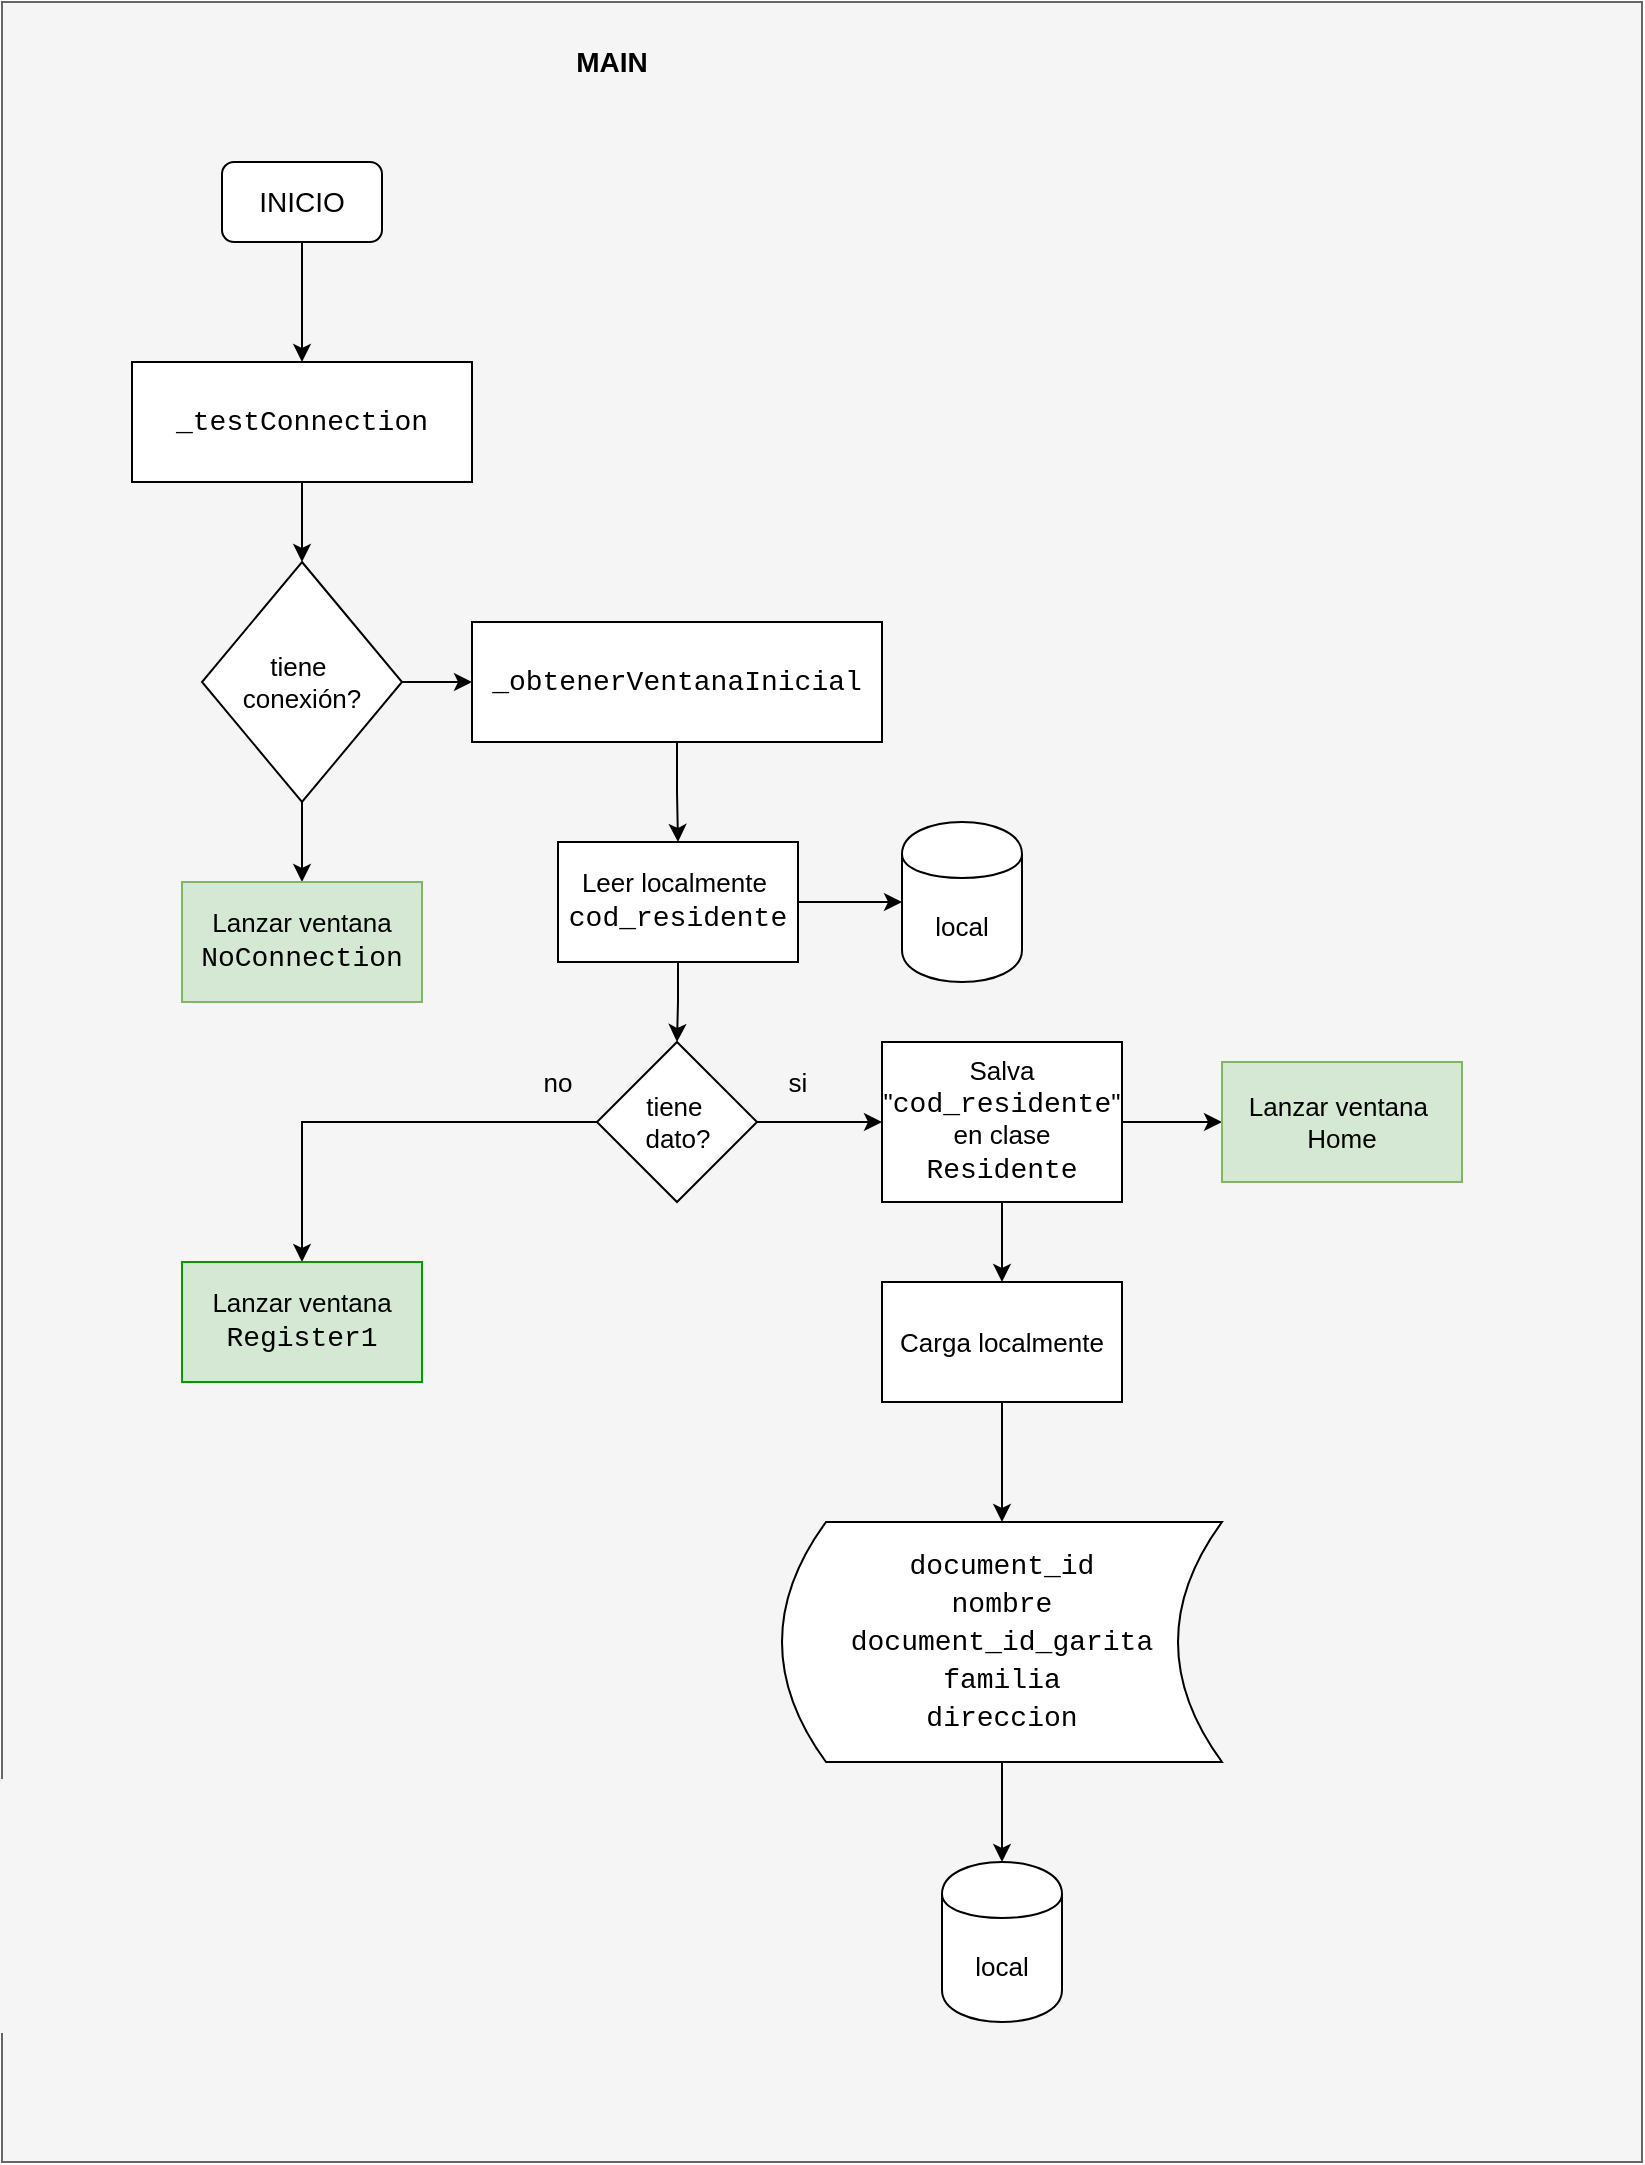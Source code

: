 <mxfile version="12.9.12" type="device" pages="5"><diagram id="4FTpZOzPPZSpTHdzMa3Y" name="MAIN"><mxGraphModel dx="782" dy="642" grid="1" gridSize="10" guides="1" tooltips="1" connect="1" arrows="1" fold="1" page="1" pageScale="1" pageWidth="827" pageHeight="1169" math="0" shadow="0"><root><mxCell id="0"/><mxCell id="1" parent="0"/><mxCell id="1bpqH7-M8_u5GluIIwKd-1" value="" style="rounded=0;whiteSpace=wrap;html=1;fillColor=#f5f5f5;strokeColor=#666666;fontColor=#333333;" vertex="1" parent="1"><mxGeometry x="20" y="70" width="820" height="1080" as="geometry"/></mxCell><mxCell id="1bpqH7-M8_u5GluIIwKd-2" value="MAIN" style="text;html=1;strokeColor=none;fillColor=none;align=center;verticalAlign=middle;whiteSpace=wrap;rounded=0;fontSize=14;fontStyle=1" vertex="1" parent="1"><mxGeometry x="305" y="90" width="40" height="20" as="geometry"/></mxCell><mxCell id="a5Qp-2sp1I63kLpHATZG-2" style="edgeStyle=orthogonalEdgeStyle;rounded=0;orthogonalLoop=1;jettySize=auto;html=1;exitX=0.5;exitY=1;exitDx=0;exitDy=0;entryX=0.5;entryY=0;entryDx=0;entryDy=0;fontSize=13;" edge="1" parent="1" source="1bpqH7-M8_u5GluIIwKd-3" target="a5Qp-2sp1I63kLpHATZG-1"><mxGeometry relative="1" as="geometry"/></mxCell><mxCell id="1bpqH7-M8_u5GluIIwKd-3" value="INICIO" style="rounded=1;whiteSpace=wrap;html=1;fontSize=14;" vertex="1" parent="1"><mxGeometry x="130" y="150" width="80" height="40" as="geometry"/></mxCell><mxCell id="a5Qp-2sp1I63kLpHATZG-4" style="edgeStyle=orthogonalEdgeStyle;rounded=0;orthogonalLoop=1;jettySize=auto;html=1;exitX=0.5;exitY=1;exitDx=0;exitDy=0;entryX=0.5;entryY=0;entryDx=0;entryDy=0;fontSize=13;" edge="1" parent="1" source="a5Qp-2sp1I63kLpHATZG-1" target="a5Qp-2sp1I63kLpHATZG-3"><mxGeometry relative="1" as="geometry"/></mxCell><mxCell id="a5Qp-2sp1I63kLpHATZG-1" value="&lt;div style=&quot;font-family: &amp;#34;consolas&amp;#34; , &amp;#34;courier new&amp;#34; , monospace ; font-size: 14px ; line-height: 19px&quot;&gt;&lt;span&gt;_testConnection&lt;/span&gt;&lt;/div&gt;" style="rounded=0;whiteSpace=wrap;html=1;fontSize=13;" vertex="1" parent="1"><mxGeometry x="85" y="250" width="170" height="60" as="geometry"/></mxCell><mxCell id="a5Qp-2sp1I63kLpHATZG-6" style="edgeStyle=orthogonalEdgeStyle;rounded=0;orthogonalLoop=1;jettySize=auto;html=1;exitX=1;exitY=0.5;exitDx=0;exitDy=0;entryX=0;entryY=0.5;entryDx=0;entryDy=0;fontSize=13;" edge="1" parent="1" source="a5Qp-2sp1I63kLpHATZG-3" target="a5Qp-2sp1I63kLpHATZG-5"><mxGeometry relative="1" as="geometry"/></mxCell><mxCell id="a5Qp-2sp1I63kLpHATZG-8" style="edgeStyle=orthogonalEdgeStyle;rounded=0;orthogonalLoop=1;jettySize=auto;html=1;exitX=0.5;exitY=1;exitDx=0;exitDy=0;fontSize=13;" edge="1" parent="1" source="a5Qp-2sp1I63kLpHATZG-3" target="a5Qp-2sp1I63kLpHATZG-7"><mxGeometry relative="1" as="geometry"/></mxCell><mxCell id="a5Qp-2sp1I63kLpHATZG-3" value="tiene&amp;nbsp;&lt;br&gt;conexión?" style="rhombus;whiteSpace=wrap;html=1;fontSize=13;" vertex="1" parent="1"><mxGeometry x="120" y="350" width="100" height="120" as="geometry"/></mxCell><mxCell id="a5Qp-2sp1I63kLpHATZG-10" style="edgeStyle=orthogonalEdgeStyle;rounded=0;orthogonalLoop=1;jettySize=auto;html=1;exitX=0.5;exitY=1;exitDx=0;exitDy=0;fontSize=13;" edge="1" parent="1" source="a5Qp-2sp1I63kLpHATZG-5" target="a5Qp-2sp1I63kLpHATZG-9"><mxGeometry relative="1" as="geometry"/></mxCell><mxCell id="a5Qp-2sp1I63kLpHATZG-5" value="&lt;div style=&quot;font-family: &amp;#34;consolas&amp;#34; , &amp;#34;courier new&amp;#34; , monospace ; font-size: 14px ; line-height: 19px&quot;&gt;&lt;span&gt;_obtenerVentanaInicial&lt;/span&gt;&lt;/div&gt;" style="rounded=0;whiteSpace=wrap;html=1;fontSize=13;" vertex="1" parent="1"><mxGeometry x="255" y="380" width="205" height="60" as="geometry"/></mxCell><mxCell id="a5Qp-2sp1I63kLpHATZG-7" value="Lanzar ventana&lt;br&gt;&lt;div style=&quot;font-family: &amp;#34;consolas&amp;#34; , &amp;#34;courier new&amp;#34; , monospace ; font-size: 14px ; line-height: 19px&quot;&gt;&lt;span&gt;NoConnection&lt;/span&gt;&lt;/div&gt;" style="rounded=0;whiteSpace=wrap;html=1;fontSize=13;fillColor=#d5e8d4;strokeColor=#82b366;" vertex="1" parent="1"><mxGeometry x="110" y="510" width="120" height="60" as="geometry"/></mxCell><mxCell id="a5Qp-2sp1I63kLpHATZG-12" style="edgeStyle=orthogonalEdgeStyle;rounded=0;orthogonalLoop=1;jettySize=auto;html=1;exitX=1;exitY=0.5;exitDx=0;exitDy=0;fontSize=13;" edge="1" parent="1" source="a5Qp-2sp1I63kLpHATZG-9" target="a5Qp-2sp1I63kLpHATZG-11"><mxGeometry relative="1" as="geometry"/></mxCell><mxCell id="a5Qp-2sp1I63kLpHATZG-14" style="edgeStyle=orthogonalEdgeStyle;rounded=0;orthogonalLoop=1;jettySize=auto;html=1;exitX=0.5;exitY=1;exitDx=0;exitDy=0;entryX=0.5;entryY=0;entryDx=0;entryDy=0;fontSize=13;" edge="1" parent="1" source="a5Qp-2sp1I63kLpHATZG-9" target="a5Qp-2sp1I63kLpHATZG-13"><mxGeometry relative="1" as="geometry"/></mxCell><mxCell id="a5Qp-2sp1I63kLpHATZG-9" value="Leer localmente&amp;nbsp;&lt;br&gt;&lt;div style=&quot;font-family: &amp;#34;consolas&amp;#34; , &amp;#34;courier new&amp;#34; , monospace ; font-size: 14px ; line-height: 19px&quot;&gt;cod_residente&lt;/div&gt;" style="rounded=0;whiteSpace=wrap;html=1;fontSize=13;" vertex="1" parent="1"><mxGeometry x="298" y="490" width="120" height="60" as="geometry"/></mxCell><mxCell id="a5Qp-2sp1I63kLpHATZG-11" value="local" style="shape=cylinder;whiteSpace=wrap;html=1;boundedLbl=1;backgroundOutline=1;fontSize=13;" vertex="1" parent="1"><mxGeometry x="470" y="480" width="60" height="80" as="geometry"/></mxCell><mxCell id="a5Qp-2sp1I63kLpHATZG-17" value="" style="edgeStyle=orthogonalEdgeStyle;rounded=0;orthogonalLoop=1;jettySize=auto;html=1;fontSize=13;" edge="1" parent="1" source="a5Qp-2sp1I63kLpHATZG-13" target="a5Qp-2sp1I63kLpHATZG-16"><mxGeometry relative="1" as="geometry"/></mxCell><mxCell id="a5Qp-2sp1I63kLpHATZG-31" style="edgeStyle=orthogonalEdgeStyle;rounded=0;orthogonalLoop=1;jettySize=auto;html=1;exitX=0;exitY=0.5;exitDx=0;exitDy=0;fontSize=13;" edge="1" parent="1" source="a5Qp-2sp1I63kLpHATZG-13" target="a5Qp-2sp1I63kLpHATZG-30"><mxGeometry relative="1" as="geometry"/></mxCell><mxCell id="a5Qp-2sp1I63kLpHATZG-13" value="tiene&amp;nbsp;&lt;br&gt;dato?" style="rhombus;whiteSpace=wrap;html=1;fontSize=13;" vertex="1" parent="1"><mxGeometry x="317.5" y="590" width="80" height="80" as="geometry"/></mxCell><mxCell id="a5Qp-2sp1I63kLpHATZG-15" value="si" style="text;html=1;strokeColor=none;fillColor=none;align=center;verticalAlign=middle;whiteSpace=wrap;rounded=0;fontSize=13;" vertex="1" parent="1"><mxGeometry x="398" y="600" width="40" height="20" as="geometry"/></mxCell><mxCell id="a5Qp-2sp1I63kLpHATZG-22" style="edgeStyle=orthogonalEdgeStyle;rounded=0;orthogonalLoop=1;jettySize=auto;html=1;exitX=1;exitY=0.5;exitDx=0;exitDy=0;entryX=0;entryY=0.5;entryDx=0;entryDy=0;fontSize=13;" edge="1" parent="1" source="a5Qp-2sp1I63kLpHATZG-16" target="a5Qp-2sp1I63kLpHATZG-18"><mxGeometry relative="1" as="geometry"/></mxCell><mxCell id="a5Qp-2sp1I63kLpHATZG-23" style="edgeStyle=orthogonalEdgeStyle;rounded=0;orthogonalLoop=1;jettySize=auto;html=1;exitX=0.5;exitY=1;exitDx=0;exitDy=0;entryX=0.5;entryY=0;entryDx=0;entryDy=0;fontSize=13;" edge="1" parent="1" source="a5Qp-2sp1I63kLpHATZG-16" target="a5Qp-2sp1I63kLpHATZG-20"><mxGeometry relative="1" as="geometry"/></mxCell><mxCell id="a5Qp-2sp1I63kLpHATZG-16" value="Salva &quot;&lt;span style=&quot;font-family: &amp;#34;consolas&amp;#34; , &amp;#34;courier new&amp;#34; , monospace ; font-size: 14px&quot;&gt;cod_residente&lt;/span&gt;&lt;span&gt;&quot; en clase&lt;/span&gt;&lt;br&gt;&lt;div style=&quot;font-family: &amp;#34;consolas&amp;#34; , &amp;#34;courier new&amp;#34; , monospace ; font-size: 14px ; line-height: 19px&quot;&gt;&lt;span&gt;Residente&lt;/span&gt;&lt;/div&gt;" style="rounded=0;whiteSpace=wrap;html=1;fontSize=13;" vertex="1" parent="1"><mxGeometry x="460" y="590" width="120" height="80" as="geometry"/></mxCell><mxCell id="a5Qp-2sp1I63kLpHATZG-18" value="Lanzar ventana&amp;nbsp;&lt;br&gt;Home" style="rounded=0;whiteSpace=wrap;html=1;fontSize=13;fillColor=#d5e8d4;strokeColor=#82b366;" vertex="1" parent="1"><mxGeometry x="630" y="600" width="120" height="60" as="geometry"/></mxCell><mxCell id="a5Qp-2sp1I63kLpHATZG-25" style="edgeStyle=orthogonalEdgeStyle;rounded=0;orthogonalLoop=1;jettySize=auto;html=1;exitX=0.5;exitY=1;exitDx=0;exitDy=0;entryX=0.5;entryY=0;entryDx=0;entryDy=0;fontSize=13;" edge="1" parent="1" source="a5Qp-2sp1I63kLpHATZG-20" target="a5Qp-2sp1I63kLpHATZG-24"><mxGeometry relative="1" as="geometry"/></mxCell><mxCell id="a5Qp-2sp1I63kLpHATZG-20" value="Carga localmente" style="rounded=0;whiteSpace=wrap;html=1;fontSize=13;" vertex="1" parent="1"><mxGeometry x="460" y="710" width="120" height="60" as="geometry"/></mxCell><mxCell id="a5Qp-2sp1I63kLpHATZG-28" style="edgeStyle=orthogonalEdgeStyle;rounded=0;orthogonalLoop=1;jettySize=auto;html=1;exitX=0.5;exitY=1;exitDx=0;exitDy=0;entryX=0.5;entryY=0;entryDx=0;entryDy=0;fontSize=13;" edge="1" parent="1" source="a5Qp-2sp1I63kLpHATZG-24" target="a5Qp-2sp1I63kLpHATZG-26"><mxGeometry relative="1" as="geometry"/></mxCell><mxCell id="a5Qp-2sp1I63kLpHATZG-24" value="&lt;div style=&quot;font-family: &amp;#34;consolas&amp;#34; , &amp;#34;courier new&amp;#34; , monospace ; font-size: 14px ; line-height: 19px&quot;&gt;document_id&lt;/div&gt;&lt;div style=&quot;font-family: &amp;#34;consolas&amp;#34; , &amp;#34;courier new&amp;#34; , monospace ; font-size: 14px ; line-height: 19px&quot;&gt;&lt;div style=&quot;line-height: 19px&quot;&gt;nombre&lt;/div&gt;&lt;div style=&quot;line-height: 19px&quot;&gt;&lt;div style=&quot;line-height: 19px&quot;&gt;document_id_garita&lt;/div&gt;&lt;div style=&quot;line-height: 19px&quot;&gt;&lt;div style=&quot;line-height: 19px&quot;&gt;familia&lt;/div&gt;&lt;div style=&quot;line-height: 19px&quot;&gt;&lt;div style=&quot;line-height: 19px&quot;&gt;direccion&lt;/div&gt;&lt;/div&gt;&lt;/div&gt;&lt;/div&gt;&lt;/div&gt;" style="shape=dataStorage;whiteSpace=wrap;html=1;fontSize=13;" vertex="1" parent="1"><mxGeometry x="410" y="830" width="220" height="120" as="geometry"/></mxCell><mxCell id="a5Qp-2sp1I63kLpHATZG-26" value="local" style="shape=cylinder;whiteSpace=wrap;html=1;boundedLbl=1;backgroundOutline=1;fontSize=13;" vertex="1" parent="1"><mxGeometry x="490" y="1000" width="60" height="80" as="geometry"/></mxCell><mxCell id="a5Qp-2sp1I63kLpHATZG-29" value="no" style="text;html=1;strokeColor=none;fillColor=none;align=center;verticalAlign=middle;whiteSpace=wrap;rounded=0;fontSize=13;" vertex="1" parent="1"><mxGeometry x="277.5" y="600" width="40" height="20" as="geometry"/></mxCell><mxCell id="a5Qp-2sp1I63kLpHATZG-30" value="Lanzar ventana&lt;br&gt;&lt;div style=&quot;font-family: &amp;#34;consolas&amp;#34; , &amp;#34;courier new&amp;#34; , monospace ; font-size: 14px ; line-height: 19px&quot;&gt;&lt;span&gt;Register1&lt;/span&gt;&lt;/div&gt;" style="rounded=0;whiteSpace=wrap;html=1;strokeColor=#009900;fillColor=#D5E8D4;fontSize=13;" vertex="1" parent="1"><mxGeometry x="110" y="700" width="120" height="60" as="geometry"/></mxCell></root></mxGraphModel></diagram><diagram id="9VvxRsKIxiWBsODI8jk5" name="REGISTER1"><mxGraphModel dx="1609" dy="642" grid="1" gridSize="10" guides="1" tooltips="1" connect="1" arrows="1" fold="1" page="1" pageScale="1" pageWidth="827" pageHeight="1169" math="0" shadow="0"><root><mxCell id="gUbWH8_nbRdqALpJ7G3Z-0"/><mxCell id="gUbWH8_nbRdqALpJ7G3Z-1" parent="gUbWH8_nbRdqALpJ7G3Z-0"/><mxCell id="ygR_euBIftLTSGrOf4R--1" value="" style="rounded=0;whiteSpace=wrap;html=1;fillColor=#f5f5f5;strokeColor=#666666;fontColor=#333333;" vertex="1" parent="gUbWH8_nbRdqALpJ7G3Z-1"><mxGeometry x="-10" y="187.27" width="800" height="1482.73" as="geometry"/></mxCell><mxCell id="ygR_euBIftLTSGrOf4R--2" value="REGISTER1" style="text;html=1;strokeColor=none;fillColor=none;align=center;verticalAlign=middle;whiteSpace=wrap;rounded=0;fontSize=14;fontStyle=1" vertex="1" parent="gUbWH8_nbRdqALpJ7G3Z-1"><mxGeometry x="406.003" y="187.273" width="36.066" height="17.273" as="geometry"/></mxCell><mxCell id="c7pKkJTDAQUaMY9_k9C6-3" style="edgeStyle=orthogonalEdgeStyle;rounded=0;orthogonalLoop=1;jettySize=auto;html=1;exitX=0.5;exitY=1;exitDx=0;exitDy=0;entryX=0.5;entryY=0;entryDx=0;entryDy=0;fontSize=14;" edge="1" parent="gUbWH8_nbRdqALpJ7G3Z-1" source="ygR_euBIftLTSGrOf4R--4" target="c7pKkJTDAQUaMY9_k9C6-0"><mxGeometry relative="1" as="geometry"/></mxCell><mxCell id="ygR_euBIftLTSGrOf4R--4" value="INICIO" style="rounded=1;whiteSpace=wrap;html=1;fontSize=14;" vertex="1" parent="gUbWH8_nbRdqALpJ7G3Z-1"><mxGeometry x="346.23" y="269.997" width="90.164" height="34.545" as="geometry"/></mxCell><mxCell id="c7pKkJTDAQUaMY9_k9C6-5" style="edgeStyle=orthogonalEdgeStyle;rounded=0;orthogonalLoop=1;jettySize=auto;html=1;exitX=0.5;exitY=1;exitDx=0;exitDy=0;fontSize=14;" edge="1" parent="gUbWH8_nbRdqALpJ7G3Z-1" source="c7pKkJTDAQUaMY9_k9C6-0" target="c7pKkJTDAQUaMY9_k9C6-4"><mxGeometry relative="1" as="geometry"/></mxCell><mxCell id="c7pKkJTDAQUaMY9_k9C6-0" value="&lt;div style=&quot;font-family: &amp;#34;consolas&amp;#34; , &amp;#34;courier new&amp;#34; , monospace ; line-height: 19px&quot;&gt;&lt;span&gt;_verificarRegistro&lt;/span&gt;&lt;/div&gt;" style="rounded=0;whiteSpace=wrap;html=1;fontSize=14;" vertex="1" parent="gUbWH8_nbRdqALpJ7G3Z-1"><mxGeometry x="309.31" y="352.27" width="164" height="60" as="geometry"/></mxCell><mxCell id="c7pKkJTDAQUaMY9_k9C6-2" style="edgeStyle=orthogonalEdgeStyle;rounded=0;orthogonalLoop=1;jettySize=auto;html=1;exitX=0.5;exitY=0.5;exitDx=0;exitDy=0;exitPerimeter=0;entryX=0;entryY=0.5;entryDx=0;entryDy=0;fontSize=14;" edge="1" parent="gUbWH8_nbRdqALpJ7G3Z-1" source="c7pKkJTDAQUaMY9_k9C6-1" target="c7pKkJTDAQUaMY9_k9C6-0"><mxGeometry relative="1" as="geometry"/></mxCell><mxCell id="c7pKkJTDAQUaMY9_k9C6-1" value="Actor" style="shape=umlActor;verticalLabelPosition=bottom;labelBackgroundColor=#ffffff;verticalAlign=top;html=1;outlineConnect=0;fontSize=14;" vertex="1" parent="gUbWH8_nbRdqALpJ7G3Z-1"><mxGeometry x="220" y="352.27" width="30" height="60" as="geometry"/></mxCell><mxCell id="c7pKkJTDAQUaMY9_k9C6-8" value="" style="edgeStyle=orthogonalEdgeStyle;rounded=0;orthogonalLoop=1;jettySize=auto;html=1;fontSize=14;" edge="1" parent="gUbWH8_nbRdqALpJ7G3Z-1" source="c7pKkJTDAQUaMY9_k9C6-4" target="c7pKkJTDAQUaMY9_k9C6-6"><mxGeometry relative="1" as="geometry"/></mxCell><mxCell id="c7pKkJTDAQUaMY9_k9C6-11" style="edgeStyle=orthogonalEdgeStyle;rounded=0;orthogonalLoop=1;jettySize=auto;html=1;exitX=0.5;exitY=1;exitDx=0;exitDy=0;fontSize=14;" edge="1" parent="gUbWH8_nbRdqALpJ7G3Z-1" source="c7pKkJTDAQUaMY9_k9C6-4" target="c7pKkJTDAQUaMY9_k9C6-9"><mxGeometry relative="1" as="geometry"/></mxCell><mxCell id="c7pKkJTDAQUaMY9_k9C6-4" value="&lt;div style=&quot;font-family: &amp;#34;consolas&amp;#34; , &amp;#34;courier new&amp;#34; , monospace ; line-height: 19px&quot;&gt;Verifica existencia en FireBase&lt;/div&gt;" style="rounded=0;whiteSpace=wrap;html=1;fontSize=14;" vertex="1" parent="gUbWH8_nbRdqALpJ7G3Z-1"><mxGeometry x="309.31" y="460" width="164" height="60" as="geometry"/></mxCell><mxCell id="c7pKkJTDAQUaMY9_k9C6-6" value="firebase" style="shape=cylinder;whiteSpace=wrap;html=1;boundedLbl=1;backgroundOutline=1;fontSize=14;" vertex="1" parent="gUbWH8_nbRdqALpJ7G3Z-1"><mxGeometry x="530" y="450" width="60" height="80" as="geometry"/></mxCell><mxCell id="c7pKkJTDAQUaMY9_k9C6-31" style="edgeStyle=orthogonalEdgeStyle;rounded=0;orthogonalLoop=1;jettySize=auto;html=1;exitX=0;exitY=0.5;exitDx=0;exitDy=0;entryX=1;entryY=0.5;entryDx=0;entryDy=0;fontSize=13;" edge="1" parent="gUbWH8_nbRdqALpJ7G3Z-1" source="c7pKkJTDAQUaMY9_k9C6-9" target="c7pKkJTDAQUaMY9_k9C6-29"><mxGeometry relative="1" as="geometry"/></mxCell><mxCell id="1tCtSb6bEI05xdtONrao-2" style="edgeStyle=orthogonalEdgeStyle;rounded=0;orthogonalLoop=1;jettySize=auto;html=1;exitX=0.5;exitY=1;exitDx=0;exitDy=0;entryX=0.5;entryY=0;entryDx=0;entryDy=0;fontSize=13;" edge="1" parent="gUbWH8_nbRdqALpJ7G3Z-1" source="c7pKkJTDAQUaMY9_k9C6-9" target="1tCtSb6bEI05xdtONrao-0"><mxGeometry relative="1" as="geometry"/></mxCell><mxCell id="c7pKkJTDAQUaMY9_k9C6-9" value="Existe registro?" style="rhombus;whiteSpace=wrap;html=1;fontSize=14;" vertex="1" parent="gUbWH8_nbRdqALpJ7G3Z-1"><mxGeometry x="331.81" y="570" width="119" height="120" as="geometry"/></mxCell><mxCell id="c7pKkJTDAQUaMY9_k9C6-13" value="si" style="text;html=1;strokeColor=none;fillColor=none;align=center;verticalAlign=middle;whiteSpace=wrap;rounded=0;fontSize=14;" vertex="1" parent="gUbWH8_nbRdqALpJ7G3Z-1"><mxGeometry x="346" y="690" width="40" height="20" as="geometry"/></mxCell><mxCell id="c7pKkJTDAQUaMY9_k9C6-14" value="no" style="text;html=1;strokeColor=none;fillColor=none;align=center;verticalAlign=middle;whiteSpace=wrap;rounded=0;fontSize=14;" vertex="1" parent="gUbWH8_nbRdqALpJ7G3Z-1"><mxGeometry x="306" y="900" width="40" height="20" as="geometry"/></mxCell><mxCell id="rdO1SmmFyti2SR9sPiwD-5" style="edgeStyle=orthogonalEdgeStyle;rounded=0;orthogonalLoop=1;jettySize=auto;html=1;exitX=0.5;exitY=1;exitDx=0;exitDy=0;fontSize=13;" edge="1" parent="gUbWH8_nbRdqALpJ7G3Z-1" source="c7pKkJTDAQUaMY9_k9C6-21" target="rdO1SmmFyti2SR9sPiwD-4"><mxGeometry relative="1" as="geometry"/></mxCell><mxCell id="c7pKkJTDAQUaMY9_k9C6-21" value="Incrementa &lt;br&gt;&quot;&lt;span style=&quot;font-family: &amp;#34;consolas&amp;#34; , &amp;#34;courier new&amp;#34; , monospace ; font-size: 14px&quot;&gt;generador_residente + 1&quot; en firebase -&amp;gt;&amp;nbsp;&lt;/span&gt;&lt;span style=&quot;font-family: &amp;#34;consolas&amp;#34; , &amp;#34;courier new&amp;#34; , monospace ; font-size: 14px&quot;&gt;registro_garita&lt;/span&gt;" style="rounded=0;whiteSpace=wrap;html=1;fontSize=13;" vertex="1" parent="gUbWH8_nbRdqALpJ7G3Z-1"><mxGeometry x="267.72" y="1040" width="249.19" height="60" as="geometry"/></mxCell><mxCell id="c7pKkJTDAQUaMY9_k9C6-27" style="edgeStyle=orthogonalEdgeStyle;rounded=0;orthogonalLoop=1;jettySize=auto;html=1;exitX=0.5;exitY=0;exitDx=0;exitDy=0;fontSize=13;dashed=1;" edge="1" parent="gUbWH8_nbRdqALpJ7G3Z-1" source="c7pKkJTDAQUaMY9_k9C6-23"><mxGeometry relative="1" as="geometry"><mxPoint x="180" y="540" as="targetPoint"/><Array as="points"><mxPoint x="585" y="550"/><mxPoint x="180" y="550"/></Array></mxGeometry></mxCell><mxCell id="c7pKkJTDAQUaMY9_k9C6-23" value="&lt;div style=&quot;font-family: &amp;#34;consolas&amp;#34; , &amp;#34;courier new&amp;#34; , monospace ; font-size: 14px ; line-height: 19px&quot;&gt;&lt;span&gt;El&amp;nbsp;codigo&amp;nbsp;ya&amp;nbsp;&lt;/span&gt;&lt;/div&gt;&lt;div style=&quot;font-family: &amp;#34;consolas&amp;#34; , &amp;#34;courier new&amp;#34; , monospace ; font-size: 14px ; line-height: 19px&quot;&gt;&lt;span&gt;esta&amp;nbsp;siendo&amp;nbsp;&lt;/span&gt;&lt;/div&gt;&lt;div style=&quot;font-family: &amp;#34;consolas&amp;#34; , &amp;#34;courier new&amp;#34; , monospace ; font-size: 14px ; line-height: 19px&quot;&gt;&lt;span&gt;usado.&lt;/span&gt;&lt;/div&gt;" style="shape=document;whiteSpace=wrap;html=1;boundedLbl=1;fontSize=13;" vertex="1" parent="gUbWH8_nbRdqALpJ7G3Z-1"><mxGeometry x="650" y="490" width="130" height="100" as="geometry"/></mxCell><mxCell id="c7pKkJTDAQUaMY9_k9C6-28" value="no" style="text;html=1;strokeColor=none;fillColor=none;align=center;verticalAlign=middle;whiteSpace=wrap;rounded=0;fontSize=14;" vertex="1" parent="gUbWH8_nbRdqALpJ7G3Z-1"><mxGeometry x="290.81" y="598" width="40" height="20" as="geometry"/></mxCell><mxCell id="c7pKkJTDAQUaMY9_k9C6-32" style="edgeStyle=orthogonalEdgeStyle;rounded=0;orthogonalLoop=1;jettySize=auto;html=1;exitX=0.5;exitY=0;exitDx=0;exitDy=0;fontSize=13;" edge="1" parent="gUbWH8_nbRdqALpJ7G3Z-1" source="c7pKkJTDAQUaMY9_k9C6-29" target="c7pKkJTDAQUaMY9_k9C6-1"><mxGeometry relative="1" as="geometry"><Array as="points"><mxPoint x="180" y="590"/><mxPoint x="180" y="382"/></Array></mxGeometry></mxCell><mxCell id="c7pKkJTDAQUaMY9_k9C6-29" value="&lt;div style=&quot;font-family: &amp;#34;consolas&amp;#34; , &amp;#34;courier new&amp;#34; , monospace ; font-size: 14px ; line-height: 19px&quot;&gt;&lt;span&gt;El&amp;nbsp;código&amp;nbsp;&lt;/span&gt;&lt;/div&gt;&lt;div style=&quot;font-family: &amp;#34;consolas&amp;#34; , &amp;#34;courier new&amp;#34; , monospace ; font-size: 14px ; line-height: 19px&quot;&gt;&lt;span&gt;no&amp;nbsp;existe.'&lt;/span&gt;&lt;/div&gt;" style="shape=document;whiteSpace=wrap;html=1;boundedLbl=1;fontSize=13;" vertex="1" parent="gUbWH8_nbRdqALpJ7G3Z-1"><mxGeometry x="160" y="590" width="120" height="80" as="geometry"/></mxCell><mxCell id="1tCtSb6bEI05xdtONrao-4" style="edgeStyle=orthogonalEdgeStyle;rounded=0;orthogonalLoop=1;jettySize=auto;html=1;exitX=0.5;exitY=1;exitDx=0;exitDy=0;fontSize=13;" edge="1" parent="gUbWH8_nbRdqALpJ7G3Z-1" source="1tCtSb6bEI05xdtONrao-0" target="1tCtSb6bEI05xdtONrao-3"><mxGeometry relative="1" as="geometry"/></mxCell><mxCell id="1tCtSb6bEI05xdtONrao-0" value="Obtiene -&amp;gt;&amp;nbsp;&lt;span style=&quot;font-family: &amp;#34;consolas&amp;#34; , &amp;#34;courier new&amp;#34; , monospace ; font-size: 14px&quot;&gt;documentIdGarita&lt;/span&gt;" style="shape=dataStorage;whiteSpace=wrap;html=1;strokeColor=#d79b00;fillColor=#ffe6cc;fontSize=13;" vertex="1" parent="gUbWH8_nbRdqALpJ7G3Z-1"><mxGeometry x="230.81" y="730" width="320" height="35.5" as="geometry"/></mxCell><mxCell id="1tCtSb6bEI05xdtONrao-6" style="edgeStyle=orthogonalEdgeStyle;rounded=0;orthogonalLoop=1;jettySize=auto;html=1;exitX=0.5;exitY=1;exitDx=0;exitDy=0;fontSize=13;" edge="1" parent="gUbWH8_nbRdqALpJ7G3Z-1" source="1tCtSb6bEI05xdtONrao-3" target="1tCtSb6bEI05xdtONrao-5"><mxGeometry relative="1" as="geometry"/></mxCell><mxCell id="1tCtSb6bEI05xdtONrao-3" value="Obtiene -&amp;gt;&amp;nbsp;&lt;span style=&quot;font-family: &amp;#34;consolas&amp;#34; , &amp;#34;courier new&amp;#34; , monospace ; font-size: 14px&quot;&gt;generador&lt;/span&gt;" style="shape=dataStorage;whiteSpace=wrap;html=1;strokeColor=#d79b00;fillColor=#ffe6cc;fontSize=13;" vertex="1" parent="gUbWH8_nbRdqALpJ7G3Z-1"><mxGeometry x="231.81" y="790" width="320" height="35.5" as="geometry"/></mxCell><mxCell id="rdO1SmmFyti2SR9sPiwD-1" style="edgeStyle=orthogonalEdgeStyle;rounded=0;orthogonalLoop=1;jettySize=auto;html=1;exitX=0;exitY=0.5;exitDx=0;exitDy=0;entryX=1.013;entryY=0.342;entryDx=0;entryDy=0;fontSize=13;entryPerimeter=0;" edge="1" parent="gUbWH8_nbRdqALpJ7G3Z-1" source="1tCtSb6bEI05xdtONrao-5" target="rdO1SmmFyti2SR9sPiwD-0"><mxGeometry relative="1" as="geometry"/></mxCell><mxCell id="rdO1SmmFyti2SR9sPiwD-3" style="edgeStyle=orthogonalEdgeStyle;rounded=0;orthogonalLoop=1;jettySize=auto;html=1;exitX=0.5;exitY=1;exitDx=0;exitDy=0;entryX=0.5;entryY=0;entryDx=0;entryDy=0;fontSize=13;" edge="1" parent="gUbWH8_nbRdqALpJ7G3Z-1" source="1tCtSb6bEI05xdtONrao-5" target="c7pKkJTDAQUaMY9_k9C6-21"><mxGeometry relative="1" as="geometry"/></mxCell><mxCell id="1tCtSb6bEI05xdtONrao-5" value="generador&amp;nbsp;&lt;br&gt;es valido" style="rhombus;whiteSpace=wrap;html=1;fontSize=13;" vertex="1" parent="gUbWH8_nbRdqALpJ7G3Z-1"><mxGeometry x="333.81" y="870" width="117" height="120" as="geometry"/></mxCell><mxCell id="1tCtSb6bEI05xdtONrao-7" value="si" style="text;html=1;strokeColor=none;fillColor=none;align=center;verticalAlign=middle;whiteSpace=wrap;rounded=0;fontSize=14;" vertex="1" parent="gUbWH8_nbRdqALpJ7G3Z-1"><mxGeometry x="402.07" y="990" width="40" height="20" as="geometry"/></mxCell><mxCell id="rdO1SmmFyti2SR9sPiwD-2" style="edgeStyle=orthogonalEdgeStyle;rounded=0;orthogonalLoop=1;jettySize=auto;html=1;exitX=0;exitY=0.5;exitDx=0;exitDy=0;fontSize=13;" edge="1" parent="gUbWH8_nbRdqALpJ7G3Z-1" source="rdO1SmmFyti2SR9sPiwD-0"><mxGeometry relative="1" as="geometry"><mxPoint x="185" y="380" as="targetPoint"/><Array as="points"><mxPoint x="90" y="950"/><mxPoint x="90" y="380"/></Array></mxGeometry></mxCell><mxCell id="rdO1SmmFyti2SR9sPiwD-0" value="&lt;div style=&quot;font-family: &amp;#34;consolas&amp;#34; , &amp;#34;courier new&amp;#34; , monospace ; font-size: 14px ; line-height: 19px&quot;&gt;&lt;span&gt;Error&amp;nbsp;generando&amp;nbsp;&lt;/span&gt;&lt;/div&gt;&lt;div style=&quot;font-family: &amp;#34;consolas&amp;#34; , &amp;#34;courier new&amp;#34; , monospace ; font-size: 14px ; line-height: 19px&quot;&gt;&lt;span&gt;registro,&amp;nbsp;por&amp;nbsp;&lt;/span&gt;&lt;/div&gt;&lt;div style=&quot;font-family: &amp;#34;consolas&amp;#34; , &amp;#34;courier new&amp;#34; , monospace ; font-size: 14px ; line-height: 19px&quot;&gt;&lt;span&gt;favor&amp;nbsp;vuela&amp;nbsp;a&amp;nbsp;&lt;/span&gt;&lt;/div&gt;&lt;div style=&quot;font-family: &amp;#34;consolas&amp;#34; , &amp;#34;courier new&amp;#34; , monospace ; font-size: 14px ; line-height: 19px&quot;&gt;&lt;span&gt;intentarlo.&lt;/span&gt;&lt;/div&gt;" style="shape=document;whiteSpace=wrap;html=1;boundedLbl=1;fontSize=13;" vertex="1" parent="gUbWH8_nbRdqALpJ7G3Z-1"><mxGeometry x="110" y="890" width="150" height="120" as="geometry"/></mxCell><mxCell id="rdO1SmmFyti2SR9sPiwD-7" style="edgeStyle=orthogonalEdgeStyle;rounded=0;orthogonalLoop=1;jettySize=auto;html=1;exitX=0.5;exitY=1;exitDx=0;exitDy=0;entryX=0.5;entryY=0;entryDx=0;entryDy=0;fontSize=13;" edge="1" parent="gUbWH8_nbRdqALpJ7G3Z-1" source="rdO1SmmFyti2SR9sPiwD-4" target="rdO1SmmFyti2SR9sPiwD-6"><mxGeometry relative="1" as="geometry"/></mxCell><mxCell id="rdO1SmmFyti2SR9sPiwD-4" value="Salva datos en clase&lt;br&gt;&lt;div style=&quot;font-family: &amp;#34;consolas&amp;#34; , &amp;#34;courier new&amp;#34; , monospace ; font-size: 14px ; line-height: 19px&quot;&gt;&lt;span&gt;Residente&lt;/span&gt;&lt;/div&gt;" style="rounded=0;whiteSpace=wrap;html=1;fontSize=13;" vertex="1" parent="gUbWH8_nbRdqALpJ7G3Z-1"><mxGeometry x="319.51" y="1150" width="144.6" height="60" as="geometry"/></mxCell><mxCell id="rdO1SmmFyti2SR9sPiwD-9" style="edgeStyle=orthogonalEdgeStyle;rounded=0;orthogonalLoop=1;jettySize=auto;html=1;exitX=0.5;exitY=1;exitDx=0;exitDy=0;entryX=0.5;entryY=0;entryDx=0;entryDy=0;fontSize=13;" edge="1" parent="gUbWH8_nbRdqALpJ7G3Z-1" source="rdO1SmmFyti2SR9sPiwD-6" target="rdO1SmmFyti2SR9sPiwD-8"><mxGeometry relative="1" as="geometry"/></mxCell><mxCell id="rdO1SmmFyti2SR9sPiwD-6" value="&lt;div style=&quot;font-family: &amp;#34;consolas&amp;#34; , &amp;#34;courier new&amp;#34; , monospace ; font-size: 14px ; line-height: 19px&quot;&gt;&lt;span&gt;cod_garita&lt;/span&gt;&lt;/div&gt;&lt;div style=&quot;font-family: &amp;#34;consolas&amp;#34; , &amp;#34;courier new&amp;#34; , monospace ; font-size: 14px ; line-height: 19px&quot;&gt;&lt;div style=&quot;font-family: &amp;#34;consolas&amp;#34; , &amp;#34;courier new&amp;#34; , monospace ; line-height: 19px&quot;&gt;generador&lt;/div&gt;&lt;div style=&quot;font-family: &amp;#34;consolas&amp;#34; , &amp;#34;courier new&amp;#34; , monospace ; line-height: 19px&quot;&gt;&lt;div style=&quot;line-height: 19px&quot;&gt;documentIdGarita&lt;/div&gt;&lt;/div&gt;&lt;/div&gt;" style="shape=dataStorage;whiteSpace=wrap;html=1;fontSize=13;" vertex="1" parent="gUbWH8_nbRdqALpJ7G3Z-1"><mxGeometry x="292.47" y="1260" width="197.68" height="80" as="geometry"/></mxCell><mxCell id="rdO1SmmFyti2SR9sPiwD-8" value="Lanza ventana&amp;nbsp;&lt;br&gt;Register2" style="rounded=0;whiteSpace=wrap;html=1;fontSize=13;fillColor=#d5e8d4;strokeColor=#82b366;" vertex="1" parent="gUbWH8_nbRdqALpJ7G3Z-1"><mxGeometry x="320.02" y="1390" width="144.6" height="60" as="geometry"/></mxCell></root></mxGraphModel></diagram><diagram id="bRWzaRMqT7TwRs5J41EP" name="REGISTER2"><mxGraphModel dx="782" dy="642" grid="1" gridSize="10" guides="1" tooltips="1" connect="1" arrows="1" fold="1" page="1" pageScale="1" pageWidth="827" pageHeight="1169" math="0" shadow="0"><root><mxCell id="mQWl3jyYRWAHHDy0clso-0"/><mxCell id="mQWl3jyYRWAHHDy0clso-1" parent="mQWl3jyYRWAHHDy0clso-0"/><mxCell id="tzo6eVHXZgXR1__9lslU-1" value="" style="rounded=0;whiteSpace=wrap;html=1;fillColor=#f5f5f5;strokeColor=#666666;fontColor=#333333;" vertex="1" parent="mQWl3jyYRWAHHDy0clso-1"><mxGeometry x="20" y="90" width="890" height="1770" as="geometry"/></mxCell><mxCell id="tzo6eVHXZgXR1__9lslU-2" value="REGISTER2" style="text;html=1;strokeColor=none;fillColor=none;align=center;verticalAlign=middle;whiteSpace=wrap;rounded=0;fontSize=14;fontStyle=1" vertex="1" parent="mQWl3jyYRWAHHDy0clso-1"><mxGeometry x="270" y="100" width="40" height="20" as="geometry"/></mxCell><mxCell id="rkhJseXov1KnxqXG6p7w-1" value="" style="edgeStyle=orthogonalEdgeStyle;rounded=0;orthogonalLoop=1;jettySize=auto;html=1;fontSize=13;" edge="1" parent="mQWl3jyYRWAHHDy0clso-1" source="tzo6eVHXZgXR1__9lslU-4" target="rkhJseXov1KnxqXG6p7w-0"><mxGeometry relative="1" as="geometry"/></mxCell><mxCell id="tzo6eVHXZgXR1__9lslU-4" value="INICIO" style="rounded=1;whiteSpace=wrap;html=1;fontSize=14;" vertex="1" parent="mQWl3jyYRWAHHDy0clso-1"><mxGeometry x="200" y="170" width="100" height="40" as="geometry"/></mxCell><mxCell id="rkhJseXov1KnxqXG6p7w-4" style="edgeStyle=orthogonalEdgeStyle;rounded=0;orthogonalLoop=1;jettySize=auto;html=1;entryX=0;entryY=0.5;entryDx=0;entryDy=0;fontSize=13;" edge="1" parent="mQWl3jyYRWAHHDy0clso-1" source="tzo6eVHXZgXR1__9lslU-8" target="rkhJseXov1KnxqXG6p7w-0"><mxGeometry relative="1" as="geometry"/></mxCell><mxCell id="tzo6eVHXZgXR1__9lslU-8" value="Actor" style="shape=umlActor;verticalLabelPosition=bottom;labelBackgroundColor=#ffffff;verticalAlign=top;html=1;outlineConnect=0;fontSize=13;" vertex="1" parent="mQWl3jyYRWAHHDy0clso-1"><mxGeometry x="60" y="255" width="30" height="60" as="geometry"/></mxCell><mxCell id="rkhJseXov1KnxqXG6p7w-10" style="edgeStyle=orthogonalEdgeStyle;rounded=0;orthogonalLoop=1;jettySize=auto;html=1;exitX=0.5;exitY=1;exitDx=0;exitDy=0;fontSize=13;" edge="1" parent="mQWl3jyYRWAHHDy0clso-1" source="rkhJseXov1KnxqXG6p7w-0" target="rkhJseXov1KnxqXG6p7w-6"><mxGeometry relative="1" as="geometry"/></mxCell><mxCell id="rkhJseXov1KnxqXG6p7w-0" value="&lt;div style=&quot;font-family: &amp;#34;consolas&amp;#34; , &amp;#34;courier new&amp;#34; , monospace ; font-size: 14px ; line-height: 19px&quot;&gt;&lt;div style=&quot;font-family: &amp;#34;consolas&amp;#34; , &amp;#34;courier new&amp;#34; , monospace ; line-height: 19px&quot;&gt;&lt;span&gt;_verificarRegistro&lt;/span&gt;&lt;/div&gt;&lt;/div&gt;" style="rounded=0;whiteSpace=wrap;html=1;fontSize=13;" vertex="1" parent="mQWl3jyYRWAHHDy0clso-1"><mxGeometry x="165" y="260" width="170" height="50" as="geometry"/></mxCell><mxCell id="BjzXs-aslsKq9pSZlJ3F-2" style="edgeStyle=orthogonalEdgeStyle;rounded=0;orthogonalLoop=1;jettySize=auto;html=1;exitX=0.5;exitY=1;exitDx=0;exitDy=0;entryX=0.5;entryY=0;entryDx=0;entryDy=0;fontSize=13;" edge="1" parent="mQWl3jyYRWAHHDy0clso-1" source="rkhJseXov1KnxqXG6p7w-6" target="BjzXs-aslsKq9pSZlJ3F-0"><mxGeometry relative="1" as="geometry"/></mxCell><mxCell id="rkhJseXov1KnxqXG6p7w-6" value="&lt;div style=&quot;font-family: &amp;#34;consolas&amp;#34; , &amp;#34;courier new&amp;#34; , monospace ; font-size: 14px ; line-height: 19px&quot;&gt;Salva en clase&amp;nbsp;&lt;/div&gt;&lt;div style=&quot;font-family: &amp;#34;consolas&amp;#34; , &amp;#34;courier new&amp;#34; , monospace ; font-size: 14px ; line-height: 19px&quot;&gt;Residente&lt;/div&gt;" style="rounded=0;whiteSpace=wrap;html=1;fontSize=13;" vertex="1" parent="mQWl3jyYRWAHHDy0clso-1"><mxGeometry x="180" y="350" width="140" height="50" as="geometry"/></mxCell><mxCell id="BjzXs-aslsKq9pSZlJ3F-13" style="edgeStyle=orthogonalEdgeStyle;rounded=0;orthogonalLoop=1;jettySize=auto;html=1;exitX=0.5;exitY=1;exitDx=0;exitDy=0;entryX=0.5;entryY=0;entryDx=0;entryDy=0;fontSize=13;" edge="1" parent="mQWl3jyYRWAHHDy0clso-1" source="BjzXs-aslsKq9pSZlJ3F-0" target="BjzXs-aslsKq9pSZlJ3F-3"><mxGeometry relative="1" as="geometry"/></mxCell><mxCell id="BjzXs-aslsKq9pSZlJ3F-0" value="&lt;div style=&quot;font-family: &amp;#34;consolas&amp;#34; , &amp;#34;courier new&amp;#34; , monospace ; font-size: 14px ; line-height: 19px&quot;&gt;nombre&lt;/div&gt;&lt;div style=&quot;font-family: &amp;#34;consolas&amp;#34; , &amp;#34;courier new&amp;#34; , monospace ; font-size: 14px ; line-height: 19px&quot;&gt;&lt;div style=&quot;line-height: 19px&quot;&gt;familia&lt;/div&gt;&lt;div style=&quot;line-height: 19px&quot;&gt;&lt;div style=&quot;line-height: 19px&quot;&gt;direccion&lt;/div&gt;&lt;/div&gt;&lt;/div&gt;" style="shape=dataStorage;whiteSpace=wrap;html=1;fontSize=13;" vertex="1" parent="mQWl3jyYRWAHHDy0clso-1"><mxGeometry x="176" y="450" width="148" height="90" as="geometry"/></mxCell><mxCell id="BjzXs-aslsKq9pSZlJ3F-5" style="edgeStyle=orthogonalEdgeStyle;rounded=0;orthogonalLoop=1;jettySize=auto;html=1;exitX=0.5;exitY=1;exitDx=0;exitDy=0;entryX=0.5;entryY=0;entryDx=0;entryDy=0;fontSize=13;" edge="1" parent="mQWl3jyYRWAHHDy0clso-1" source="BjzXs-aslsKq9pSZlJ3F-3" target="BjzXs-aslsKq9pSZlJ3F-4"><mxGeometry relative="1" as="geometry"/></mxCell><mxCell id="BjzXs-aslsKq9pSZlJ3F-3" value="&lt;div style=&quot;font-family: &amp;#34;consolas&amp;#34; , &amp;#34;courier new&amp;#34; , monospace ; font-size: 14px ; line-height: 19px&quot;&gt;Genera registro en:&lt;/div&gt;&lt;div style=&quot;font-family: &amp;#34;consolas&amp;#34; , &amp;#34;courier new&amp;#34; , monospace ; font-size: 14px ; line-height: 19px&quot;&gt;firebase -&amp;gt;&lt;/div&gt;&lt;div style=&quot;font-family: &amp;#34;consolas&amp;#34; , &amp;#34;courier new&amp;#34; , monospace ; font-size: 14px ; line-height: 19px&quot;&gt;&lt;div style=&quot;font-family: &amp;#34;consolas&amp;#34; , &amp;#34;courier new&amp;#34; , monospace ; line-height: 19px&quot;&gt;registro_residente&amp;nbsp;&lt;/div&gt;&lt;/div&gt;" style="rounded=0;whiteSpace=wrap;html=1;fontSize=13;" vertex="1" parent="mQWl3jyYRWAHHDy0clso-1"><mxGeometry x="160" y="585" width="180" height="85" as="geometry"/></mxCell><mxCell id="BjzXs-aslsKq9pSZlJ3F-14" style="edgeStyle=orthogonalEdgeStyle;rounded=0;orthogonalLoop=1;jettySize=auto;html=1;exitX=0.5;exitY=1;exitDx=0;exitDy=0;entryX=0.5;entryY=0;entryDx=0;entryDy=0;fontSize=13;" edge="1" parent="mQWl3jyYRWAHHDy0clso-1" source="BjzXs-aslsKq9pSZlJ3F-4" target="BjzXs-aslsKq9pSZlJ3F-6"><mxGeometry relative="1" as="geometry"/></mxCell><mxCell id="BjzXs-aslsKq9pSZlJ3F-4" value="&lt;div style=&quot;font-family: &amp;#34;consolas&amp;#34; , &amp;#34;courier new&amp;#34; , monospace ; font-size: 14px ; line-height: 19px&quot;&gt;codGarita&lt;/div&gt;&lt;div style=&quot;font-family: &amp;#34;consolas&amp;#34; , &amp;#34;courier new&amp;#34; , monospace ; font-size: 14px ; line-height: 19px&quot;&gt;&lt;div style=&quot;line-height: 19px&quot;&gt;codResidente&lt;/div&gt;&lt;div style=&quot;line-height: 19px&quot;&gt;&lt;div style=&quot;line-height: 19px&quot;&gt;direccion&lt;/div&gt;&lt;div style=&quot;line-height: 19px&quot;&gt;&lt;div style=&quot;line-height: 19px&quot;&gt;documentIdGarita&lt;/div&gt;&lt;div style=&quot;line-height: 19px&quot;&gt;&lt;div style=&quot;line-height: 19px&quot;&gt;familia&lt;/div&gt;&lt;div style=&quot;line-height: 19px&quot;&gt;&lt;div style=&quot;line-height: 19px&quot;&gt;documentId&lt;/div&gt;&lt;div style=&quot;line-height: 19px&quot;&gt;&lt;div style=&quot;line-height: 19px&quot;&gt;nombre&lt;/div&gt;&lt;/div&gt;&lt;/div&gt;&lt;/div&gt;&lt;/div&gt;&lt;/div&gt;&lt;/div&gt;" style="shape=dataStorage;whiteSpace=wrap;html=1;fontSize=13;" vertex="1" parent="mQWl3jyYRWAHHDy0clso-1"><mxGeometry x="145" y="730" width="210" height="170" as="geometry"/></mxCell><mxCell id="BjzXs-aslsKq9pSZlJ3F-16" style="edgeStyle=orthogonalEdgeStyle;rounded=0;orthogonalLoop=1;jettySize=auto;html=1;exitX=0.5;exitY=1;exitDx=0;exitDy=0;entryX=0.5;entryY=0;entryDx=0;entryDy=0;fontSize=13;" edge="1" parent="mQWl3jyYRWAHHDy0clso-1" source="BjzXs-aslsKq9pSZlJ3F-6" target="BjzXs-aslsKq9pSZlJ3F-15"><mxGeometry relative="1" as="geometry"/></mxCell><mxCell id="BjzXs-aslsKq9pSZlJ3F-6" value="&lt;div style=&quot;font-family: &amp;#34;consolas&amp;#34; , &amp;#34;courier new&amp;#34; , monospace ; font-size: 14px ; line-height: 19px&quot;&gt;Salva referencia de registro creado&amp;nbsp;&lt;/div&gt;&lt;div style=&quot;font-family: &amp;#34;consolas&amp;#34; , &amp;#34;courier new&amp;#34; , monospace ; font-size: 14px ; line-height: 19px&quot;&gt;&lt;div style=&quot;font-family: &amp;#34;consolas&amp;#34; , &amp;#34;courier new&amp;#34; , monospace ; line-height: 19px&quot;&gt;documentId&lt;/div&gt;&lt;/div&gt;" style="rounded=0;whiteSpace=wrap;html=1;fontSize=13;" vertex="1" parent="mQWl3jyYRWAHHDy0clso-1"><mxGeometry x="160" y="950" width="180" height="85" as="geometry"/></mxCell><mxCell id="BjzXs-aslsKq9pSZlJ3F-8" value="firebase" style="shape=cylinder;whiteSpace=wrap;html=1;boundedLbl=1;backgroundOutline=1;fontSize=13;" vertex="1" parent="mQWl3jyYRWAHHDy0clso-1"><mxGeometry x="420" y="770" width="60" height="80" as="geometry"/></mxCell><mxCell id="BjzXs-aslsKq9pSZlJ3F-12" value="" style="endArrow=classic;html=1;fontSize=13;exitX=0.9;exitY=0.471;exitDx=0;exitDy=0;exitPerimeter=0;entryX=0;entryY=0.5;entryDx=0;entryDy=0;" edge="1" parent="mQWl3jyYRWAHHDy0clso-1" source="BjzXs-aslsKq9pSZlJ3F-4" target="BjzXs-aslsKq9pSZlJ3F-8"><mxGeometry width="50" height="50" relative="1" as="geometry"><mxPoint x="370" y="820" as="sourcePoint"/><mxPoint x="420" y="770" as="targetPoint"/></mxGeometry></mxCell><mxCell id="BjzXs-aslsKq9pSZlJ3F-18" style="edgeStyle=orthogonalEdgeStyle;rounded=0;orthogonalLoop=1;jettySize=auto;html=1;exitX=0.5;exitY=1;exitDx=0;exitDy=0;entryX=0.5;entryY=0;entryDx=0;entryDy=0;fontSize=13;" edge="1" parent="mQWl3jyYRWAHHDy0clso-1" source="BjzXs-aslsKq9pSZlJ3F-15" target="BjzXs-aslsKq9pSZlJ3F-17"><mxGeometry relative="1" as="geometry"/></mxCell><mxCell id="BjzXs-aslsKq9pSZlJ3F-15" value="&lt;div style=&quot;font-family: &amp;#34;consolas&amp;#34; , &amp;#34;courier new&amp;#34; , monospace ; font-size: 14px ; line-height: 19px&quot;&gt;Guardar en firebase&amp;nbsp;&lt;/div&gt;&lt;div style=&quot;font-family: &amp;#34;consolas&amp;#34; , &amp;#34;courier new&amp;#34; , monospace ; font-size: 14px ; line-height: 19px&quot;&gt;-&amp;gt;&amp;nbsp;&lt;span style=&quot;font-family: &amp;#34;consolas&amp;#34; , &amp;#34;courier new&amp;#34; , monospace&quot;&gt;registro_residente&lt;/span&gt;&lt;/div&gt;" style="rounded=0;whiteSpace=wrap;html=1;fontSize=13;" vertex="1" parent="mQWl3jyYRWAHHDy0clso-1"><mxGeometry x="160" y="1084" width="180" height="85" as="geometry"/></mxCell><mxCell id="BjzXs-aslsKq9pSZlJ3F-23" style="edgeStyle=orthogonalEdgeStyle;rounded=0;orthogonalLoop=1;jettySize=auto;html=1;exitX=0.5;exitY=1;exitDx=0;exitDy=0;entryX=0.5;entryY=0;entryDx=0;entryDy=0;fontSize=13;" edge="1" parent="mQWl3jyYRWAHHDy0clso-1" source="BjzXs-aslsKq9pSZlJ3F-17" target="BjzXs-aslsKq9pSZlJ3F-21"><mxGeometry relative="1" as="geometry"/></mxCell><mxCell id="BjzXs-aslsKq9pSZlJ3F-17" value="&lt;div style=&quot;font-family: &amp;#34;consolas&amp;#34; , &amp;#34;courier new&amp;#34; , monospace ; font-size: 14px ; line-height: 19px&quot;&gt;documentID&lt;/div&gt;" style="shape=dataStorage;whiteSpace=wrap;html=1;fontSize=13;" vertex="1" parent="mQWl3jyYRWAHHDy0clso-1"><mxGeometry x="190" y="1210" width="120" height="40" as="geometry"/></mxCell><mxCell id="BjzXs-aslsKq9pSZlJ3F-19" value="firebase" style="shape=cylinder;whiteSpace=wrap;html=1;boundedLbl=1;backgroundOutline=1;fontSize=13;" vertex="1" parent="mQWl3jyYRWAHHDy0clso-1"><mxGeometry x="414" y="1189" width="60" height="80" as="geometry"/></mxCell><mxCell id="BjzXs-aslsKq9pSZlJ3F-20" value="" style="endArrow=classic;html=1;fontSize=13;exitX=0.908;exitY=0.475;exitDx=0;exitDy=0;exitPerimeter=0;entryX=0;entryY=0.5;entryDx=0;entryDy=0;" edge="1" parent="mQWl3jyYRWAHHDy0clso-1" source="BjzXs-aslsKq9pSZlJ3F-17" target="BjzXs-aslsKq9pSZlJ3F-19"><mxGeometry width="50" height="50" relative="1" as="geometry"><mxPoint x="350" y="1240" as="sourcePoint"/><mxPoint x="400" y="1190" as="targetPoint"/></mxGeometry></mxCell><mxCell id="BjzXs-aslsKq9pSZlJ3F-24" style="edgeStyle=orthogonalEdgeStyle;rounded=0;orthogonalLoop=1;jettySize=auto;html=1;exitX=0.5;exitY=1;exitDx=0;exitDy=0;entryX=0.5;entryY=0;entryDx=0;entryDy=0;fontSize=13;" edge="1" parent="mQWl3jyYRWAHHDy0clso-1" source="BjzXs-aslsKq9pSZlJ3F-21" target="BjzXs-aslsKq9pSZlJ3F-22"><mxGeometry relative="1" as="geometry"/></mxCell><mxCell id="BjzXs-aslsKq9pSZlJ3F-21" value="&lt;div style=&quot;font-family: &amp;#34;consolas&amp;#34; , &amp;#34;courier new&amp;#34; , monospace ; font-size: 14px ; line-height: 19px&quot;&gt;Guardar localmente&lt;/div&gt;" style="rounded=0;whiteSpace=wrap;html=1;fontSize=13;" vertex="1" parent="mQWl3jyYRWAHHDy0clso-1"><mxGeometry x="160" y="1290" width="180" height="40" as="geometry"/></mxCell><mxCell id="BjzXs-aslsKq9pSZlJ3F-28" style="edgeStyle=orthogonalEdgeStyle;rounded=0;orthogonalLoop=1;jettySize=auto;html=1;exitX=0.5;exitY=1;exitDx=0;exitDy=0;entryX=0.5;entryY=0;entryDx=0;entryDy=0;fontSize=13;" edge="1" parent="mQWl3jyYRWAHHDy0clso-1" source="BjzXs-aslsKq9pSZlJ3F-22" target="BjzXs-aslsKq9pSZlJ3F-27"><mxGeometry relative="1" as="geometry"/></mxCell><mxCell id="BjzXs-aslsKq9pSZlJ3F-22" value="&lt;div style=&quot;font-family: &amp;#34;consolas&amp;#34; , &amp;#34;courier new&amp;#34; , monospace ; font-size: 14px ; line-height: 19px&quot;&gt;&lt;div style=&quot;font-family: &amp;#34;consolas&amp;#34; , &amp;#34;courier new&amp;#34; , monospace ; line-height: 19px&quot;&gt;documentID&lt;/div&gt;&lt;div style=&quot;font-family: &amp;#34;consolas&amp;#34; , &amp;#34;courier new&amp;#34; , monospace ; line-height: 19px&quot;&gt;&lt;div style=&quot;line-height: 19px&quot;&gt;nombre&lt;/div&gt;&lt;div style=&quot;line-height: 19px&quot;&gt;&lt;div style=&quot;line-height: 19px&quot;&gt;documentIdGarita&lt;/div&gt;&lt;div style=&quot;line-height: 19px&quot;&gt;&lt;div style=&quot;line-height: 19px&quot;&gt;familia&lt;/div&gt;&lt;div style=&quot;line-height: 19px&quot;&gt;&lt;div style=&quot;line-height: 19px&quot;&gt;direccion&lt;/div&gt;&lt;/div&gt;&lt;/div&gt;&lt;/div&gt;&lt;/div&gt;&lt;/div&gt;" style="shape=dataStorage;whiteSpace=wrap;html=1;fontSize=13;" vertex="1" parent="mQWl3jyYRWAHHDy0clso-1"><mxGeometry x="130" y="1380" width="240" height="130" as="geometry"/></mxCell><mxCell id="BjzXs-aslsKq9pSZlJ3F-25" value="local" style="shape=cylinder;whiteSpace=wrap;html=1;boundedLbl=1;backgroundOutline=1;fontSize=13;" vertex="1" parent="mQWl3jyYRWAHHDy0clso-1"><mxGeometry x="414" y="1406" width="60" height="80" as="geometry"/></mxCell><mxCell id="BjzXs-aslsKq9pSZlJ3F-26" value="" style="endArrow=classic;html=1;fontSize=13;exitX=0.904;exitY=0.508;exitDx=0;exitDy=0;exitPerimeter=0;entryX=0;entryY=0.5;entryDx=0;entryDy=0;" edge="1" parent="mQWl3jyYRWAHHDy0clso-1" source="BjzXs-aslsKq9pSZlJ3F-22" target="BjzXs-aslsKq9pSZlJ3F-25"><mxGeometry width="50" height="50" relative="1" as="geometry"><mxPoint x="380" y="1390" as="sourcePoint"/><mxPoint x="430" y="1340" as="targetPoint"/></mxGeometry></mxCell><mxCell id="BjzXs-aslsKq9pSZlJ3F-31" style="edgeStyle=orthogonalEdgeStyle;rounded=0;orthogonalLoop=1;jettySize=auto;html=1;exitX=1;exitY=0.5;exitDx=0;exitDy=0;entryX=0;entryY=0.5;entryDx=0;entryDy=0;fontSize=13;" edge="1" parent="mQWl3jyYRWAHHDy0clso-1" source="BjzXs-aslsKq9pSZlJ3F-27" target="BjzXs-aslsKq9pSZlJ3F-30"><mxGeometry relative="1" as="geometry"/></mxCell><mxCell id="BjzXs-aslsKq9pSZlJ3F-38" style="edgeStyle=orthogonalEdgeStyle;rounded=0;orthogonalLoop=1;jettySize=auto;html=1;exitX=0.5;exitY=1;exitDx=0;exitDy=0;fontSize=13;" edge="1" parent="mQWl3jyYRWAHHDy0clso-1" source="BjzXs-aslsKq9pSZlJ3F-27" target="BjzXs-aslsKq9pSZlJ3F-36"><mxGeometry relative="1" as="geometry"/></mxCell><mxCell id="BjzXs-aslsKq9pSZlJ3F-27" value="Proceso &lt;br&gt;correcto" style="rhombus;whiteSpace=wrap;html=1;fontSize=13;" vertex="1" parent="mQWl3jyYRWAHHDy0clso-1"><mxGeometry x="195" y="1565" width="110" height="100" as="geometry"/></mxCell><mxCell id="BjzXs-aslsKq9pSZlJ3F-29" value="si" style="text;html=1;strokeColor=none;fillColor=none;align=center;verticalAlign=middle;whiteSpace=wrap;rounded=0;fontSize=13;" vertex="1" parent="mQWl3jyYRWAHHDy0clso-1"><mxGeometry x="305" y="1580" width="40" height="20" as="geometry"/></mxCell><mxCell id="BjzXs-aslsKq9pSZlJ3F-33" style="edgeStyle=orthogonalEdgeStyle;rounded=0;orthogonalLoop=1;jettySize=auto;html=1;exitX=1;exitY=0.5;exitDx=0;exitDy=0;entryX=0.533;entryY=1.008;entryDx=0;entryDy=0;entryPerimeter=0;fontSize=13;" edge="1" parent="mQWl3jyYRWAHHDy0clso-1" source="BjzXs-aslsKq9pSZlJ3F-30" target="BjzXs-aslsKq9pSZlJ3F-32"><mxGeometry relative="1" as="geometry"/></mxCell><mxCell id="BjzXs-aslsKq9pSZlJ3F-30" value="&lt;div style=&quot;font-family: &amp;#34;consolas&amp;#34; , &amp;#34;courier new&amp;#34; , monospace ; font-size: 14px ; line-height: 19px&quot;&gt;Guardar localmente&lt;/div&gt;" style="rounded=0;whiteSpace=wrap;html=1;fontSize=13;" vertex="1" parent="mQWl3jyYRWAHHDy0clso-1"><mxGeometry x="390" y="1595" width="180" height="40" as="geometry"/></mxCell><mxCell id="BjzXs-aslsKq9pSZlJ3F-35" style="edgeStyle=orthogonalEdgeStyle;rounded=0;orthogonalLoop=1;jettySize=auto;html=1;exitX=0.5;exitY=0;exitDx=0;exitDy=0;fontSize=13;" edge="1" parent="mQWl3jyYRWAHHDy0clso-1" source="BjzXs-aslsKq9pSZlJ3F-32" target="BjzXs-aslsKq9pSZlJ3F-34"><mxGeometry relative="1" as="geometry"/></mxCell><mxCell id="BjzXs-aslsKq9pSZlJ3F-32" value="&lt;div style=&quot;font-family: &amp;#34;consolas&amp;#34; , &amp;#34;courier new&amp;#34; , monospace ; font-size: 14px ; line-height: 19px&quot;&gt;&lt;div style=&quot;font-family: &amp;#34;consolas&amp;#34; , &amp;#34;courier new&amp;#34; , monospace ; line-height: 19px&quot;&gt;documentID&lt;/div&gt;&lt;div style=&quot;font-family: &amp;#34;consolas&amp;#34; , &amp;#34;courier new&amp;#34; , monospace ; line-height: 19px&quot;&gt;&lt;div style=&quot;line-height: 19px&quot;&gt;nombre&lt;/div&gt;&lt;div style=&quot;line-height: 19px&quot;&gt;&lt;div style=&quot;line-height: 19px&quot;&gt;documentIdGarita&lt;/div&gt;&lt;div style=&quot;line-height: 19px&quot;&gt;&lt;div style=&quot;line-height: 19px&quot;&gt;familia&lt;/div&gt;&lt;div style=&quot;line-height: 19px&quot;&gt;&lt;div style=&quot;line-height: 19px&quot;&gt;direccion&lt;/div&gt;&lt;div style=&quot;line-height: 19px&quot;&gt;&lt;div style=&quot;font-family: &amp;#34;consolas&amp;#34; , &amp;#34;courier new&amp;#34; , monospace ; line-height: 19px&quot;&gt;codGarita&lt;/div&gt;&lt;div style=&quot;font-family: &amp;#34;consolas&amp;#34; , &amp;#34;courier new&amp;#34; , monospace ; line-height: 19px&quot;&gt;&lt;div style=&quot;line-height: 19px&quot;&gt;codResidente&lt;/div&gt;&lt;/div&gt;&lt;/div&gt;&lt;/div&gt;&lt;/div&gt;&lt;/div&gt;&lt;/div&gt;&lt;/div&gt;" style="shape=dataStorage;whiteSpace=wrap;html=1;fontSize=13;" vertex="1" parent="mQWl3jyYRWAHHDy0clso-1"><mxGeometry x="580" y="1360" width="240" height="151" as="geometry"/></mxCell><mxCell id="BjzXs-aslsKq9pSZlJ3F-34" value="Lanzar ventana&amp;nbsp;&lt;br&gt;&lt;div style=&quot;font-family: &amp;#34;consolas&amp;#34; , &amp;#34;courier new&amp;#34; , monospace ; font-size: 14px ; line-height: 19px&quot;&gt;&lt;span&gt;Home&lt;/span&gt;&lt;/div&gt;" style="rounded=0;whiteSpace=wrap;html=1;strokeColor=#009900;fillColor=#D5E8D4;fontSize=13;" vertex="1" parent="mQWl3jyYRWAHHDy0clso-1"><mxGeometry x="640" y="1260" width="120" height="60" as="geometry"/></mxCell><mxCell id="BjzXs-aslsKq9pSZlJ3F-36" value="&lt;div style=&quot;font-family: &amp;#34;consolas&amp;#34; , &amp;#34;courier new&amp;#34; , monospace ; font-size: 14px ; line-height: 19px&quot;&gt;&lt;span&gt;Error&amp;nbsp;generando&lt;/span&gt;&lt;/div&gt;&lt;div style=&quot;font-family: &amp;#34;consolas&amp;#34; , &amp;#34;courier new&amp;#34; , monospace ; font-size: 14px ; line-height: 19px&quot;&gt;&lt;span&gt;&amp;nbsp;registro&lt;/span&gt;&lt;/div&gt;" style="shape=document;whiteSpace=wrap;html=1;boundedLbl=1;fontSize=13;" vertex="1" parent="mQWl3jyYRWAHHDy0clso-1"><mxGeometry x="183" y="1709" width="135" height="90" as="geometry"/></mxCell><mxCell id="BjzXs-aslsKq9pSZlJ3F-39" value="no" style="text;html=1;strokeColor=none;fillColor=none;align=center;verticalAlign=middle;whiteSpace=wrap;rounded=0;fontSize=13;" vertex="1" parent="mQWl3jyYRWAHHDy0clso-1"><mxGeometry x="265" y="1665" width="40" height="20" as="geometry"/></mxCell></root></mxGraphModel></diagram><diagram id="OiqGErEimCKApvdiNfHS" name="HOME"><mxGraphModel dx="1609" dy="642" grid="1" gridSize="10" guides="1" tooltips="1" connect="1" arrows="1" fold="1" page="1" pageScale="1" pageWidth="827" pageHeight="1169" math="0" shadow="0"><root><mxCell id="tacmtfpW02RJaPnzII98-0"/><mxCell id="tacmtfpW02RJaPnzII98-1" parent="tacmtfpW02RJaPnzII98-0"/><mxCell id="LQnoVipFIqhrVbSF8Oup-1" value="" style="rounded=0;whiteSpace=wrap;html=1;fillColor=#f5f5f5;strokeColor=#666666;fontColor=#333333;" vertex="1" parent="tacmtfpW02RJaPnzII98-1"><mxGeometry x="19" y="90" width="1181" height="1190" as="geometry"/></mxCell><mxCell id="LQnoVipFIqhrVbSF8Oup-2" value="HOME" style="text;html=1;strokeColor=none;fillColor=none;align=center;verticalAlign=middle;whiteSpace=wrap;rounded=0;fontSize=14;fontStyle=1" vertex="1" parent="tacmtfpW02RJaPnzII98-1"><mxGeometry x="354" y="100" width="120" height="20" as="geometry"/></mxCell><mxCell id="wO9C8QZ1aqH4P0r23TcD-1" style="edgeStyle=orthogonalEdgeStyle;rounded=0;orthogonalLoop=1;jettySize=auto;html=1;exitX=0.5;exitY=1;exitDx=0;exitDy=0;entryX=0.5;entryY=0;entryDx=0;entryDy=0;fontSize=13;" edge="1" parent="tacmtfpW02RJaPnzII98-1" source="LQnoVipFIqhrVbSF8Oup-4" target="wO9C8QZ1aqH4P0r23TcD-0"><mxGeometry relative="1" as="geometry"/></mxCell><mxCell id="LQnoVipFIqhrVbSF8Oup-4" value="INICIO" style="rounded=1;whiteSpace=wrap;html=1;fontSize=14;" vertex="1" parent="tacmtfpW02RJaPnzII98-1"><mxGeometry x="160" y="180" width="100" height="40" as="geometry"/></mxCell><mxCell id="wO9C8QZ1aqH4P0r23TcD-3" style="edgeStyle=orthogonalEdgeStyle;rounded=0;orthogonalLoop=1;jettySize=auto;html=1;exitX=0.5;exitY=1;exitDx=0;exitDy=0;entryX=0.5;entryY=0;entryDx=0;entryDy=0;fontSize=13;" edge="1" parent="tacmtfpW02RJaPnzII98-1" source="wO9C8QZ1aqH4P0r23TcD-0" target="wO9C8QZ1aqH4P0r23TcD-2"><mxGeometry relative="1" as="geometry"/></mxCell><mxCell id="wO9C8QZ1aqH4P0r23TcD-0" value="&lt;div style=&quot;font-family: &amp;#34;consolas&amp;#34; , &amp;#34;courier new&amp;#34; , monospace ; font-size: 14px ; line-height: 19px&quot;&gt;&lt;span&gt;_testConnection&lt;/span&gt;&lt;/div&gt;" style="rounded=0;whiteSpace=wrap;html=1;fontSize=13;" vertex="1" parent="tacmtfpW02RJaPnzII98-1"><mxGeometry x="135" y="260" width="150" height="60" as="geometry"/></mxCell><mxCell id="wO9C8QZ1aqH4P0r23TcD-6" style="edgeStyle=orthogonalEdgeStyle;rounded=0;orthogonalLoop=1;jettySize=auto;html=1;exitX=0;exitY=0.5;exitDx=0;exitDy=0;entryX=1;entryY=0.5;entryDx=0;entryDy=0;fontSize=13;" edge="1" parent="tacmtfpW02RJaPnzII98-1" source="wO9C8QZ1aqH4P0r23TcD-2" target="wO9C8QZ1aqH4P0r23TcD-5"><mxGeometry relative="1" as="geometry"/></mxCell><mxCell id="wO9C8QZ1aqH4P0r23TcD-10" style="edgeStyle=orthogonalEdgeStyle;rounded=0;orthogonalLoop=1;jettySize=auto;html=1;exitX=0.5;exitY=1;exitDx=0;exitDy=0;entryX=0.5;entryY=0;entryDx=0;entryDy=0;fontSize=13;" edge="1" parent="tacmtfpW02RJaPnzII98-1" source="wO9C8QZ1aqH4P0r23TcD-2" target="wO9C8QZ1aqH4P0r23TcD-9"><mxGeometry relative="1" as="geometry"/></mxCell><mxCell id="wO9C8QZ1aqH4P0r23TcD-2" value="tiene&amp;nbsp;&lt;br&gt;conexion" style="rhombus;whiteSpace=wrap;html=1;fontSize=13;" vertex="1" parent="tacmtfpW02RJaPnzII98-1"><mxGeometry x="147.5" y="360" width="125" height="90" as="geometry"/></mxCell><mxCell id="wO9C8QZ1aqH4P0r23TcD-5" value="Lanzar ventana&amp;nbsp;&lt;br&gt;&lt;div style=&quot;font-family: &amp;#34;consolas&amp;#34; , &amp;#34;courier new&amp;#34; , monospace ; font-size: 14px ; line-height: 19px&quot;&gt;&lt;span&gt;NoConnection&lt;/span&gt;&lt;/div&gt;" style="rounded=0;whiteSpace=wrap;html=1;strokeColor=#009900;fillColor=#D5E8D4;fontSize=13;" vertex="1" parent="tacmtfpW02RJaPnzII98-1"><mxGeometry x="-50" y="375" width="120" height="60" as="geometry"/></mxCell><mxCell id="wO9C8QZ1aqH4P0r23TcD-7" value="no" style="text;html=1;strokeColor=none;fillColor=none;align=center;verticalAlign=middle;whiteSpace=wrap;rounded=0;fontSize=13;" vertex="1" parent="tacmtfpW02RJaPnzII98-1"><mxGeometry x="108" y="370" width="40" height="20" as="geometry"/></mxCell><mxCell id="wO9C8QZ1aqH4P0r23TcD-8" value="si" style="text;html=1;strokeColor=none;fillColor=none;align=center;verticalAlign=middle;whiteSpace=wrap;rounded=0;fontSize=13;" vertex="1" parent="tacmtfpW02RJaPnzII98-1"><mxGeometry x="220" y="440" width="40" height="20" as="geometry"/></mxCell><mxCell id="wO9C8QZ1aqH4P0r23TcD-17" style="edgeStyle=orthogonalEdgeStyle;rounded=0;orthogonalLoop=1;jettySize=auto;html=1;exitX=0.5;exitY=1;exitDx=0;exitDy=0;entryX=0.5;entryY=0;entryDx=0;entryDy=0;fontSize=13;" edge="1" parent="tacmtfpW02RJaPnzII98-1" source="wO9C8QZ1aqH4P0r23TcD-9" target="wO9C8QZ1aqH4P0r23TcD-11"><mxGeometry relative="1" as="geometry"/></mxCell><mxCell id="wO9C8QZ1aqH4P0r23TcD-9" value="&lt;div style=&quot;font-family: &amp;#34;consolas&amp;#34; , &amp;#34;courier new&amp;#34; , monospace ; font-size: 14px ; line-height: 19px&quot;&gt;&lt;span&gt;_obtenerCodigoAlerta&lt;/span&gt;&lt;/div&gt;" style="rounded=0;whiteSpace=wrap;html=1;fontSize=13;" vertex="1" parent="tacmtfpW02RJaPnzII98-1"><mxGeometry x="121.5" y="500" width="177" height="60" as="geometry"/></mxCell><mxCell id="wO9C8QZ1aqH4P0r23TcD-18" style="edgeStyle=orthogonalEdgeStyle;rounded=0;orthogonalLoop=1;jettySize=auto;html=1;exitX=0.5;exitY=1;exitDx=0;exitDy=0;entryX=0.5;entryY=0;entryDx=0;entryDy=0;fontSize=13;" edge="1" parent="tacmtfpW02RJaPnzII98-1" source="wO9C8QZ1aqH4P0r23TcD-11" target="wO9C8QZ1aqH4P0r23TcD-12"><mxGeometry relative="1" as="geometry"/></mxCell><mxCell id="wO9C8QZ1aqH4P0r23TcD-11" value="Consulta en firebase -&amp;gt;&amp;nbsp;&lt;span style=&quot;font-family: &amp;#34;consolas&amp;#34; , &amp;#34;courier new&amp;#34; , monospace ; font-size: 14px&quot;&gt;registro_garita&lt;/span&gt;" style="rounded=0;whiteSpace=wrap;html=1;fontSize=13;" vertex="1" parent="tacmtfpW02RJaPnzII98-1"><mxGeometry x="119.5" y="610" width="180" height="60" as="geometry"/></mxCell><mxCell id="wO9C8QZ1aqH4P0r23TcD-16" style="edgeStyle=orthogonalEdgeStyle;rounded=0;orthogonalLoop=1;jettySize=auto;html=1;exitX=1;exitY=0.5;exitDx=0;exitDy=0;entryX=0;entryY=0.5;entryDx=0;entryDy=0;fontSize=13;" edge="1" parent="tacmtfpW02RJaPnzII98-1" source="wO9C8QZ1aqH4P0r23TcD-12" target="wO9C8QZ1aqH4P0r23TcD-13"><mxGeometry relative="1" as="geometry"/></mxCell><mxCell id="wO9C8QZ1aqH4P0r23TcD-22" style="edgeStyle=orthogonalEdgeStyle;rounded=0;orthogonalLoop=1;jettySize=auto;html=1;exitX=0.5;exitY=1;exitDx=0;exitDy=0;fontSize=13;" edge="1" parent="tacmtfpW02RJaPnzII98-1" source="wO9C8QZ1aqH4P0r23TcD-12" target="wO9C8QZ1aqH4P0r23TcD-19"><mxGeometry relative="1" as="geometry"/></mxCell><mxCell id="wO9C8QZ1aqH4P0r23TcD-12" value="Obtener&amp;nbsp;&lt;br&gt;&lt;div style=&quot;font-family: &amp;#34;consolas&amp;#34; , &amp;#34;courier new&amp;#34; , monospace ; font-size: 14px ; line-height: 19px&quot;&gt;generador_alerta&lt;/div&gt;" style="rounded=0;whiteSpace=wrap;html=1;fontSize=13;" vertex="1" parent="tacmtfpW02RJaPnzII98-1"><mxGeometry x="130" y="720" width="161" height="70" as="geometry"/></mxCell><mxCell id="wO9C8QZ1aqH4P0r23TcD-13" value="firebase" style="shape=cylinder;whiteSpace=wrap;html=1;boundedLbl=1;backgroundOutline=1;fontSize=13;" vertex="1" parent="tacmtfpW02RJaPnzII98-1"><mxGeometry x="384" y="715" width="60" height="80" as="geometry"/></mxCell><mxCell id="wO9C8QZ1aqH4P0r23TcD-21" style="edgeStyle=orthogonalEdgeStyle;rounded=0;orthogonalLoop=1;jettySize=auto;html=1;exitX=1;exitY=0.5;exitDx=0;exitDy=0;entryX=0;entryY=0.5;entryDx=0;entryDy=0;fontSize=13;" edge="1" parent="tacmtfpW02RJaPnzII98-1" source="wO9C8QZ1aqH4P0r23TcD-19" target="wO9C8QZ1aqH4P0r23TcD-20"><mxGeometry relative="1" as="geometry"/></mxCell><mxCell id="wO9C8QZ1aqH4P0r23TcD-27" style="edgeStyle=orthogonalEdgeStyle;rounded=0;orthogonalLoop=1;jettySize=auto;html=1;exitX=0.5;exitY=1;exitDx=0;exitDy=0;fontSize=13;" edge="1" parent="tacmtfpW02RJaPnzII98-1" source="wO9C8QZ1aqH4P0r23TcD-19" target="wO9C8QZ1aqH4P0r23TcD-23"><mxGeometry relative="1" as="geometry"/></mxCell><mxCell id="wO9C8QZ1aqH4P0r23TcD-19" value="Incrementa&amp;nbsp;&lt;br&gt;&lt;div style=&quot;font-family: &amp;#34;consolas&amp;#34; , &amp;#34;courier new&amp;#34; , monospace ; font-size: 14px ; line-height: 19px&quot;&gt;(generador_alerta +1)&lt;/div&gt;en firebase -&amp;gt;&amp;nbsp;&lt;br&gt;&lt;div style=&quot;font-family: &amp;#34;consolas&amp;#34; , &amp;#34;courier new&amp;#34; , monospace ; font-size: 14px ; line-height: 19px&quot;&gt;registro_garita&lt;/div&gt;" style="rounded=0;whiteSpace=wrap;html=1;fontSize=13;" vertex="1" parent="tacmtfpW02RJaPnzII98-1"><mxGeometry x="110.5" y="840" width="200" height="100" as="geometry"/></mxCell><mxCell id="wO9C8QZ1aqH4P0r23TcD-20" value="firebase" style="shape=cylinder;whiteSpace=wrap;html=1;boundedLbl=1;backgroundOutline=1;fontSize=13;" vertex="1" parent="tacmtfpW02RJaPnzII98-1"><mxGeometry x="387" y="850" width="60" height="80" as="geometry"/></mxCell><mxCell id="wO9C8QZ1aqH4P0r23TcD-26" style="edgeStyle=orthogonalEdgeStyle;rounded=0;orthogonalLoop=1;jettySize=auto;html=1;exitX=1;exitY=0.5;exitDx=0;exitDy=0;fontSize=13;" edge="1" parent="tacmtfpW02RJaPnzII98-1" source="wO9C8QZ1aqH4P0r23TcD-23" target="wO9C8QZ1aqH4P0r23TcD-25"><mxGeometry relative="1" as="geometry"/></mxCell><mxCell id="wO9C8QZ1aqH4P0r23TcD-23" value="Establece datos alerta" style="rounded=0;whiteSpace=wrap;html=1;fontSize=13;" vertex="1" parent="tacmtfpW02RJaPnzII98-1"><mxGeometry x="150" y="1000" width="120" height="60" as="geometry"/></mxCell><mxCell id="wO9C8QZ1aqH4P0r23TcD-25" value="&lt;div style=&quot;font-family: &amp;#34;consolas&amp;#34; , &amp;#34;courier new&amp;#34; , monospace ; font-size: 14px ; line-height: 19px&quot;&gt;codigo&lt;/div&gt;&lt;div style=&quot;font-family: &amp;#34;consolas&amp;#34; , &amp;#34;courier new&amp;#34; , monospace ; font-size: 14px ; line-height: 19px&quot;&gt;&lt;div style=&quot;line-height: 19px&quot;&gt;tipo&lt;/div&gt;&lt;div style=&quot;line-height: 19px&quot;&gt;&lt;div style=&quot;font-family: &amp;#34;consolas&amp;#34; , &amp;#34;courier new&amp;#34; , monospace ; line-height: 19px&quot;&gt;duracion&lt;/div&gt;&lt;/div&gt;&lt;/div&gt;" style="shape=dataStorage;whiteSpace=wrap;html=1;fontSize=13;" vertex="1" parent="tacmtfpW02RJaPnzII98-1"><mxGeometry x="360" y="989.5" width="216" height="81" as="geometry"/></mxCell><mxCell id="wO9C8QZ1aqH4P0r23TcD-32" style="edgeStyle=orthogonalEdgeStyle;rounded=0;orthogonalLoop=1;jettySize=auto;html=1;exitX=0.5;exitY=1;exitDx=0;exitDy=0;entryX=0.5;entryY=0;entryDx=0;entryDy=0;fontSize=13;" edge="1" parent="tacmtfpW02RJaPnzII98-1" source="wO9C8QZ1aqH4P0r23TcD-28" target="wO9C8QZ1aqH4P0r23TcD-31"><mxGeometry relative="1" as="geometry"/></mxCell><mxCell id="wO9C8QZ1aqH4P0r23TcD-28" value="Establece datos alerta" style="rounded=0;whiteSpace=wrap;html=1;fontSize=13;" vertex="1" parent="tacmtfpW02RJaPnzII98-1"><mxGeometry x="500" y="185" width="120" height="60" as="geometry"/></mxCell><mxCell id="wO9C8QZ1aqH4P0r23TcD-30" style="edgeStyle=orthogonalEdgeStyle;rounded=0;orthogonalLoop=1;jettySize=auto;html=1;exitX=1;exitY=0.333;exitDx=0;exitDy=0;exitPerimeter=0;entryX=0;entryY=0.25;entryDx=0;entryDy=0;fontSize=13;" edge="1" parent="tacmtfpW02RJaPnzII98-1" source="wO9C8QZ1aqH4P0r23TcD-29" target="wO9C8QZ1aqH4P0r23TcD-28"><mxGeometry relative="1" as="geometry"/></mxCell><mxCell id="wO9C8QZ1aqH4P0r23TcD-29" value="Actor" style="shape=umlActor;verticalLabelPosition=bottom;labelBackgroundColor=#ffffff;verticalAlign=top;html=1;outlineConnect=0;strokeColor=#009900;fillColor=#D5E8D4;fontSize=13;" vertex="1" parent="tacmtfpW02RJaPnzII98-1"><mxGeometry x="399" y="180" width="30" height="60" as="geometry"/></mxCell><mxCell id="wO9C8QZ1aqH4P0r23TcD-34" style="edgeStyle=orthogonalEdgeStyle;rounded=0;orthogonalLoop=1;jettySize=auto;html=1;exitX=0.5;exitY=1;exitDx=0;exitDy=0;fontSize=13;" edge="1" parent="tacmtfpW02RJaPnzII98-1" source="wO9C8QZ1aqH4P0r23TcD-31" target="wO9C8QZ1aqH4P0r23TcD-33"><mxGeometry relative="1" as="geometry"/></mxCell><mxCell id="wO9C8QZ1aqH4P0r23TcD-31" value="&lt;div style=&quot;font-family: &amp;#34;consolas&amp;#34; , &amp;#34;courier new&amp;#34; , monospace ; font-size: 14px ; line-height: 19px&quot;&gt;&lt;span&gt;_continuar&lt;/span&gt;&lt;/div&gt;" style="rounded=0;whiteSpace=wrap;html=1;fontSize=13;" vertex="1" parent="tacmtfpW02RJaPnzII98-1"><mxGeometry x="500" y="310" width="120" height="60" as="geometry"/></mxCell><mxCell id="wO9C8QZ1aqH4P0r23TcD-33" value="&lt;div style=&quot;font-family: &amp;#34;consolas&amp;#34; , &amp;#34;courier new&amp;#34; , monospace ; font-size: 14px ; line-height: 19px&quot;&gt;&lt;span&gt;Lanzar ventana&lt;/span&gt;&lt;/div&gt;&lt;div style=&quot;font-family: &amp;#34;consolas&amp;#34; , &amp;#34;courier new&amp;#34; , monospace ; font-size: 14px ; line-height: 19px&quot;&gt;&lt;span&gt;End&lt;/span&gt;&lt;/div&gt;" style="rounded=0;whiteSpace=wrap;html=1;strokeColor=#009900;fillColor=#D5E8D4;fontSize=13;" vertex="1" parent="tacmtfpW02RJaPnzII98-1"><mxGeometry x="500" y="430" width="120" height="60" as="geometry"/></mxCell></root></mxGraphModel></diagram><diagram id="tqoTCuH9wDUcZtYZL79C" name="END"><mxGraphModel dx="782" dy="642" grid="1" gridSize="10" guides="1" tooltips="1" connect="1" arrows="1" fold="1" page="1" pageScale="1" pageWidth="827" pageHeight="1169" math="0" shadow="0"><root><mxCell id="tUb4sEjoL27XSjRPVUCQ-0"/><mxCell id="tUb4sEjoL27XSjRPVUCQ-1" parent="tUb4sEjoL27XSjRPVUCQ-0"/><mxCell id="uiD-KD0Izm_dQvi30UNT-1" value="" style="rounded=0;whiteSpace=wrap;html=1;fillColor=#f5f5f5;strokeColor=#666666;fontColor=#333333;" vertex="1" parent="tUb4sEjoL27XSjRPVUCQ-1"><mxGeometry x="20" y="90" width="580" height="980" as="geometry"/></mxCell><mxCell id="uiD-KD0Izm_dQvi30UNT-2" value="END" style="text;html=1;strokeColor=none;fillColor=none;align=center;verticalAlign=middle;whiteSpace=wrap;rounded=0;fontSize=14;fontStyle=1" vertex="1" parent="tUb4sEjoL27XSjRPVUCQ-1"><mxGeometry x="285" y="96" width="40" height="20" as="geometry"/></mxCell><mxCell id="uiD-KD0Izm_dQvi30UNT-9" style="edgeStyle=orthogonalEdgeStyle;rounded=0;orthogonalLoop=1;jettySize=auto;html=1;exitX=0.5;exitY=1;exitDx=0;exitDy=0;fontSize=14;" edge="1" parent="tUb4sEjoL27XSjRPVUCQ-1" source="uiD-KD0Izm_dQvi30UNT-3" target="uiD-KD0Izm_dQvi30UNT-7"><mxGeometry relative="1" as="geometry"/></mxCell><mxCell id="uiD-KD0Izm_dQvi30UNT-3" value="INICIO" style="rounded=1;whiteSpace=wrap;html=1;fontSize=14;fillColor=#e1d5e7;strokeColor=#9673a6;" vertex="1" parent="tUb4sEjoL27XSjRPVUCQ-1"><mxGeometry x="160" y="180" width="100" height="40" as="geometry"/></mxCell><mxCell id="Q211yjxBDlJ6YZuvrEn2-5" style="edgeStyle=orthogonalEdgeStyle;rounded=0;orthogonalLoop=1;jettySize=auto;html=1;exitX=0.5;exitY=1;exitDx=0;exitDy=0;entryX=0.5;entryY=0;entryDx=0;entryDy=0;fontSize=13;" edge="1" parent="tUb4sEjoL27XSjRPVUCQ-1" source="uiD-KD0Izm_dQvi30UNT-7" target="Q211yjxBDlJ6YZuvrEn2-4"><mxGeometry relative="1" as="geometry"/></mxCell><mxCell id="uiD-KD0Izm_dQvi30UNT-7" value="&lt;div style=&quot;font-family: &amp;#34;consolas&amp;#34; , &amp;#34;courier new&amp;#34; , monospace ; line-height: 19px&quot;&gt;&lt;span&gt;startTimer&lt;/span&gt;&lt;/div&gt;" style="rounded=0;whiteSpace=wrap;html=1;fontSize=14;" vertex="1" parent="tUb4sEjoL27XSjRPVUCQ-1"><mxGeometry x="150" y="266" width="120" height="60" as="geometry"/></mxCell><mxCell id="Q211yjxBDlJ6YZuvrEn2-3" style="edgeStyle=orthogonalEdgeStyle;rounded=0;orthogonalLoop=1;jettySize=auto;html=1;exitX=0.5;exitY=1;exitDx=0;exitDy=0;entryX=0.5;entryY=0;entryDx=0;entryDy=0;fontSize=13;" edge="1" parent="tUb4sEjoL27XSjRPVUCQ-1" source="Q211yjxBDlJ6YZuvrEn2-1" target="Q211yjxBDlJ6YZuvrEn2-2"><mxGeometry relative="1" as="geometry"/></mxCell><mxCell id="Q211yjxBDlJ6YZuvrEn2-1" value="Timer END" style="shape=parallelogram;perimeter=parallelogramPerimeter;whiteSpace=wrap;html=1;fontSize=13;" vertex="1" parent="tUb4sEjoL27XSjRPVUCQ-1"><mxGeometry x="390" y="180" width="120" height="60" as="geometry"/></mxCell><mxCell id="Q211yjxBDlJ6YZuvrEn2-2" value="&lt;div style=&quot;font-family: &amp;#34;consolas&amp;#34; , &amp;#34;courier new&amp;#34; , monospace ; line-height: 19px&quot;&gt;&lt;span&gt;Retorna a la ventana anterior&lt;/span&gt;&lt;/div&gt;&lt;div style=&quot;font-family: &amp;#34;consolas&amp;#34; , &amp;#34;courier new&amp;#34; , monospace ; line-height: 19px&quot;&gt;&lt;span&gt;Home&lt;/span&gt;&lt;/div&gt;" style="rounded=0;whiteSpace=wrap;html=1;fontSize=14;fillColor=#d5e8d4;strokeColor=#82b366;" vertex="1" parent="tUb4sEjoL27XSjRPVUCQ-1"><mxGeometry x="390" y="290" width="120" height="90" as="geometry"/></mxCell><mxCell id="Q211yjxBDlJ6YZuvrEn2-9" style="edgeStyle=orthogonalEdgeStyle;rounded=0;orthogonalLoop=1;jettySize=auto;html=1;exitX=0.5;exitY=1;exitDx=0;exitDy=0;entryX=0.5;entryY=0;entryDx=0;entryDy=0;fontSize=13;" edge="1" parent="tUb4sEjoL27XSjRPVUCQ-1" source="Q211yjxBDlJ6YZuvrEn2-4" target="Q211yjxBDlJ6YZuvrEn2-6"><mxGeometry relative="1" as="geometry"/></mxCell><mxCell id="Q211yjxBDlJ6YZuvrEn2-4" value="&lt;div style=&quot;font-family: &amp;#34;consolas&amp;#34; , &amp;#34;courier new&amp;#34; , monospace ; font-size: 14px ; line-height: 19px&quot;&gt;&lt;span&gt;createData&lt;/span&gt;&lt;/div&gt;" style="rounded=0;whiteSpace=wrap;html=1;fontSize=13;" vertex="1" parent="tUb4sEjoL27XSjRPVUCQ-1"><mxGeometry x="150" y="370" width="120" height="60" as="geometry"/></mxCell><mxCell id="E4-bbZlIj6xvAgJEsYuL-5" style="edgeStyle=orthogonalEdgeStyle;rounded=0;orthogonalLoop=1;jettySize=auto;html=1;exitX=0.5;exitY=1;exitDx=0;exitDy=0;entryX=0.468;entryY=-0.007;entryDx=0;entryDy=0;entryPerimeter=0;fontSize=13;" edge="1" parent="tUb4sEjoL27XSjRPVUCQ-1" source="Q211yjxBDlJ6YZuvrEn2-6" target="E4-bbZlIj6xvAgJEsYuL-0"><mxGeometry relative="1" as="geometry"/></mxCell><mxCell id="Q211yjxBDlJ6YZuvrEn2-6" value="Guarda alerta en firebase &lt;br&gt;-&amp;gt;&amp;nbsp;&lt;span style=&quot;font-family: &amp;#34;consolas&amp;#34; , &amp;#34;courier new&amp;#34; , monospace ; font-size: 14px&quot;&gt;registro_garita&lt;br&gt;&lt;/span&gt;" style="rounded=0;whiteSpace=wrap;html=1;fontSize=13;" vertex="1" parent="tUb4sEjoL27XSjRPVUCQ-1"><mxGeometry x="135" y="470" width="150" height="60" as="geometry"/></mxCell><mxCell id="E4-bbZlIj6xvAgJEsYuL-6" style="edgeStyle=orthogonalEdgeStyle;rounded=0;orthogonalLoop=1;jettySize=auto;html=1;exitX=0.5;exitY=1;exitDx=0;exitDy=0;entryX=0.457;entryY=0;entryDx=0;entryDy=0;entryPerimeter=0;fontSize=13;" edge="1" parent="tUb4sEjoL27XSjRPVUCQ-1" source="E4-bbZlIj6xvAgJEsYuL-0" target="E4-bbZlIj6xvAgJEsYuL-1"><mxGeometry relative="1" as="geometry"/></mxCell><mxCell id="E4-bbZlIj6xvAgJEsYuL-0" value="&lt;div style=&quot;font-family: &amp;#34;consolas&amp;#34; , &amp;#34;courier new&amp;#34; , monospace ; font-size: 14px ; line-height: 19px&quot;&gt;codigo&lt;/div&gt;&lt;div style=&quot;font-family: &amp;#34;consolas&amp;#34; , &amp;#34;courier new&amp;#34; , monospace ; font-size: 14px ; line-height: 19px&quot;&gt;&lt;div style=&quot;line-height: 19px&quot;&gt;tipo&lt;/div&gt;&lt;div style=&quot;line-height: 19px&quot;&gt;&lt;div style=&quot;font-family: &amp;#34;consolas&amp;#34; , &amp;#34;courier new&amp;#34; , monospace ; line-height: 19px&quot;&gt;duracion&lt;/div&gt;&lt;div style=&quot;font-family: &amp;#34;consolas&amp;#34; , &amp;#34;courier new&amp;#34; , monospace ; line-height: 19px&quot;&gt;familia&lt;/div&gt;&lt;div style=&quot;font-family: &amp;#34;consolas&amp;#34; , &amp;#34;courier new&amp;#34; , monospace ; line-height: 19px&quot;&gt;&lt;div style=&quot;font-family: &amp;#34;consolas&amp;#34; , &amp;#34;courier new&amp;#34; , monospace ; line-height: 19px&quot;&gt;duracion&lt;/div&gt;&lt;div style=&quot;font-family: &amp;#34;consolas&amp;#34; , &amp;#34;courier new&amp;#34; , monospace ; line-height: 19px&quot;&gt;documentID&lt;/div&gt;&lt;/div&gt;&lt;/div&gt;&lt;/div&gt;" style="shape=dataStorage;whiteSpace=wrap;html=1;fontSize=13;" vertex="1" parent="tUb4sEjoL27XSjRPVUCQ-1"><mxGeometry x="109" y="585" width="216" height="140" as="geometry"/></mxCell><mxCell id="E4-bbZlIj6xvAgJEsYuL-7" style="edgeStyle=orthogonalEdgeStyle;rounded=0;orthogonalLoop=1;jettySize=auto;html=1;exitX=0.5;exitY=1;exitDx=0;exitDy=0;entryX=0.5;entryY=0;entryDx=0;entryDy=0;fontSize=13;" edge="1" parent="tUb4sEjoL27XSjRPVUCQ-1" source="E4-bbZlIj6xvAgJEsYuL-1" target="E4-bbZlIj6xvAgJEsYuL-2"><mxGeometry relative="1" as="geometry"/></mxCell><mxCell id="E4-bbZlIj6xvAgJEsYuL-1" value="Guardar alerta en&lt;br&gt;firebase &lt;br&gt;-&amp;gt;&amp;nbsp;&lt;span style=&quot;font-family: &amp;#34;consolas&amp;#34; , &amp;#34;courier new&amp;#34; , monospace ; font-size: 14px&quot;&gt;registro_residente&lt;/span&gt;" style="rounded=0;whiteSpace=wrap;html=1;fontSize=13;" vertex="1" parent="tUb4sEjoL27XSjRPVUCQ-1"><mxGeometry x="137" y="780" width="175" height="70" as="geometry"/></mxCell><mxCell id="E4-bbZlIj6xvAgJEsYuL-2" value="&lt;div style=&quot;font-family: &amp;#34;consolas&amp;#34; , &amp;#34;courier new&amp;#34; , monospace ; font-size: 14px ; line-height: 19px&quot;&gt;codigo&lt;/div&gt;&lt;div style=&quot;font-family: &amp;#34;consolas&amp;#34; , &amp;#34;courier new&amp;#34; , monospace ; font-size: 14px ; line-height: 19px&quot;&gt;&lt;div style=&quot;line-height: 19px&quot;&gt;tipo&lt;/div&gt;&lt;div style=&quot;line-height: 19px&quot;&gt;&lt;div style=&quot;font-family: &amp;#34;consolas&amp;#34; , &amp;#34;courier new&amp;#34; , monospace ; line-height: 19px&quot;&gt;duracion&lt;/div&gt;&lt;div style=&quot;font-family: &amp;#34;consolas&amp;#34; , &amp;#34;courier new&amp;#34; , monospace ; line-height: 19px&quot;&gt;familia&lt;/div&gt;&lt;div style=&quot;font-family: &amp;#34;consolas&amp;#34; , &amp;#34;courier new&amp;#34; , monospace ; line-height: 19px&quot;&gt;&lt;div style=&quot;font-family: &amp;#34;consolas&amp;#34; , &amp;#34;courier new&amp;#34; , monospace ; line-height: 19px&quot;&gt;duracion&lt;/div&gt;&lt;/div&gt;&lt;/div&gt;&lt;/div&gt;" style="shape=dataStorage;whiteSpace=wrap;html=1;fontSize=13;" vertex="1" parent="tUb4sEjoL27XSjRPVUCQ-1"><mxGeometry x="124" y="910" width="200" height="120" as="geometry"/></mxCell><mxCell id="E4-bbZlIj6xvAgJEsYuL-3" value="firebase" style="shape=cylinder;whiteSpace=wrap;html=1;boundedLbl=1;backgroundOutline=1;strokeColor=#009900;fillColor=#D5E8D4;fontSize=13;" vertex="1" parent="tUb4sEjoL27XSjRPVUCQ-1"><mxGeometry x="390" y="603" width="60" height="80" as="geometry"/></mxCell><mxCell id="E4-bbZlIj6xvAgJEsYuL-4" value="firebase" style="shape=cylinder;whiteSpace=wrap;html=1;boundedLbl=1;backgroundOutline=1;strokeColor=#009900;fillColor=#D5E8D4;fontSize=13;" vertex="1" parent="tUb4sEjoL27XSjRPVUCQ-1"><mxGeometry x="390" y="930" width="60" height="80" as="geometry"/></mxCell><mxCell id="E4-bbZlIj6xvAgJEsYuL-8" value="" style="endArrow=classic;html=1;fontSize=13;entryX=0;entryY=0.5;entryDx=0;entryDy=0;" edge="1" parent="tUb4sEjoL27XSjRPVUCQ-1" target="E4-bbZlIj6xvAgJEsYuL-3"><mxGeometry width="50" height="50" relative="1" as="geometry"><mxPoint x="305" y="643" as="sourcePoint"/><mxPoint x="380" y="630" as="targetPoint"/></mxGeometry></mxCell><mxCell id="E4-bbZlIj6xvAgJEsYuL-9" value="" style="endArrow=classic;html=1;fontSize=13;entryX=0;entryY=0.5;entryDx=0;entryDy=0;" edge="1" parent="tUb4sEjoL27XSjRPVUCQ-1"><mxGeometry width="50" height="50" relative="1" as="geometry"><mxPoint x="305" y="969.5" as="sourcePoint"/><mxPoint x="390" y="969.5" as="targetPoint"/></mxGeometry></mxCell></root></mxGraphModel></diagram></mxfile>
